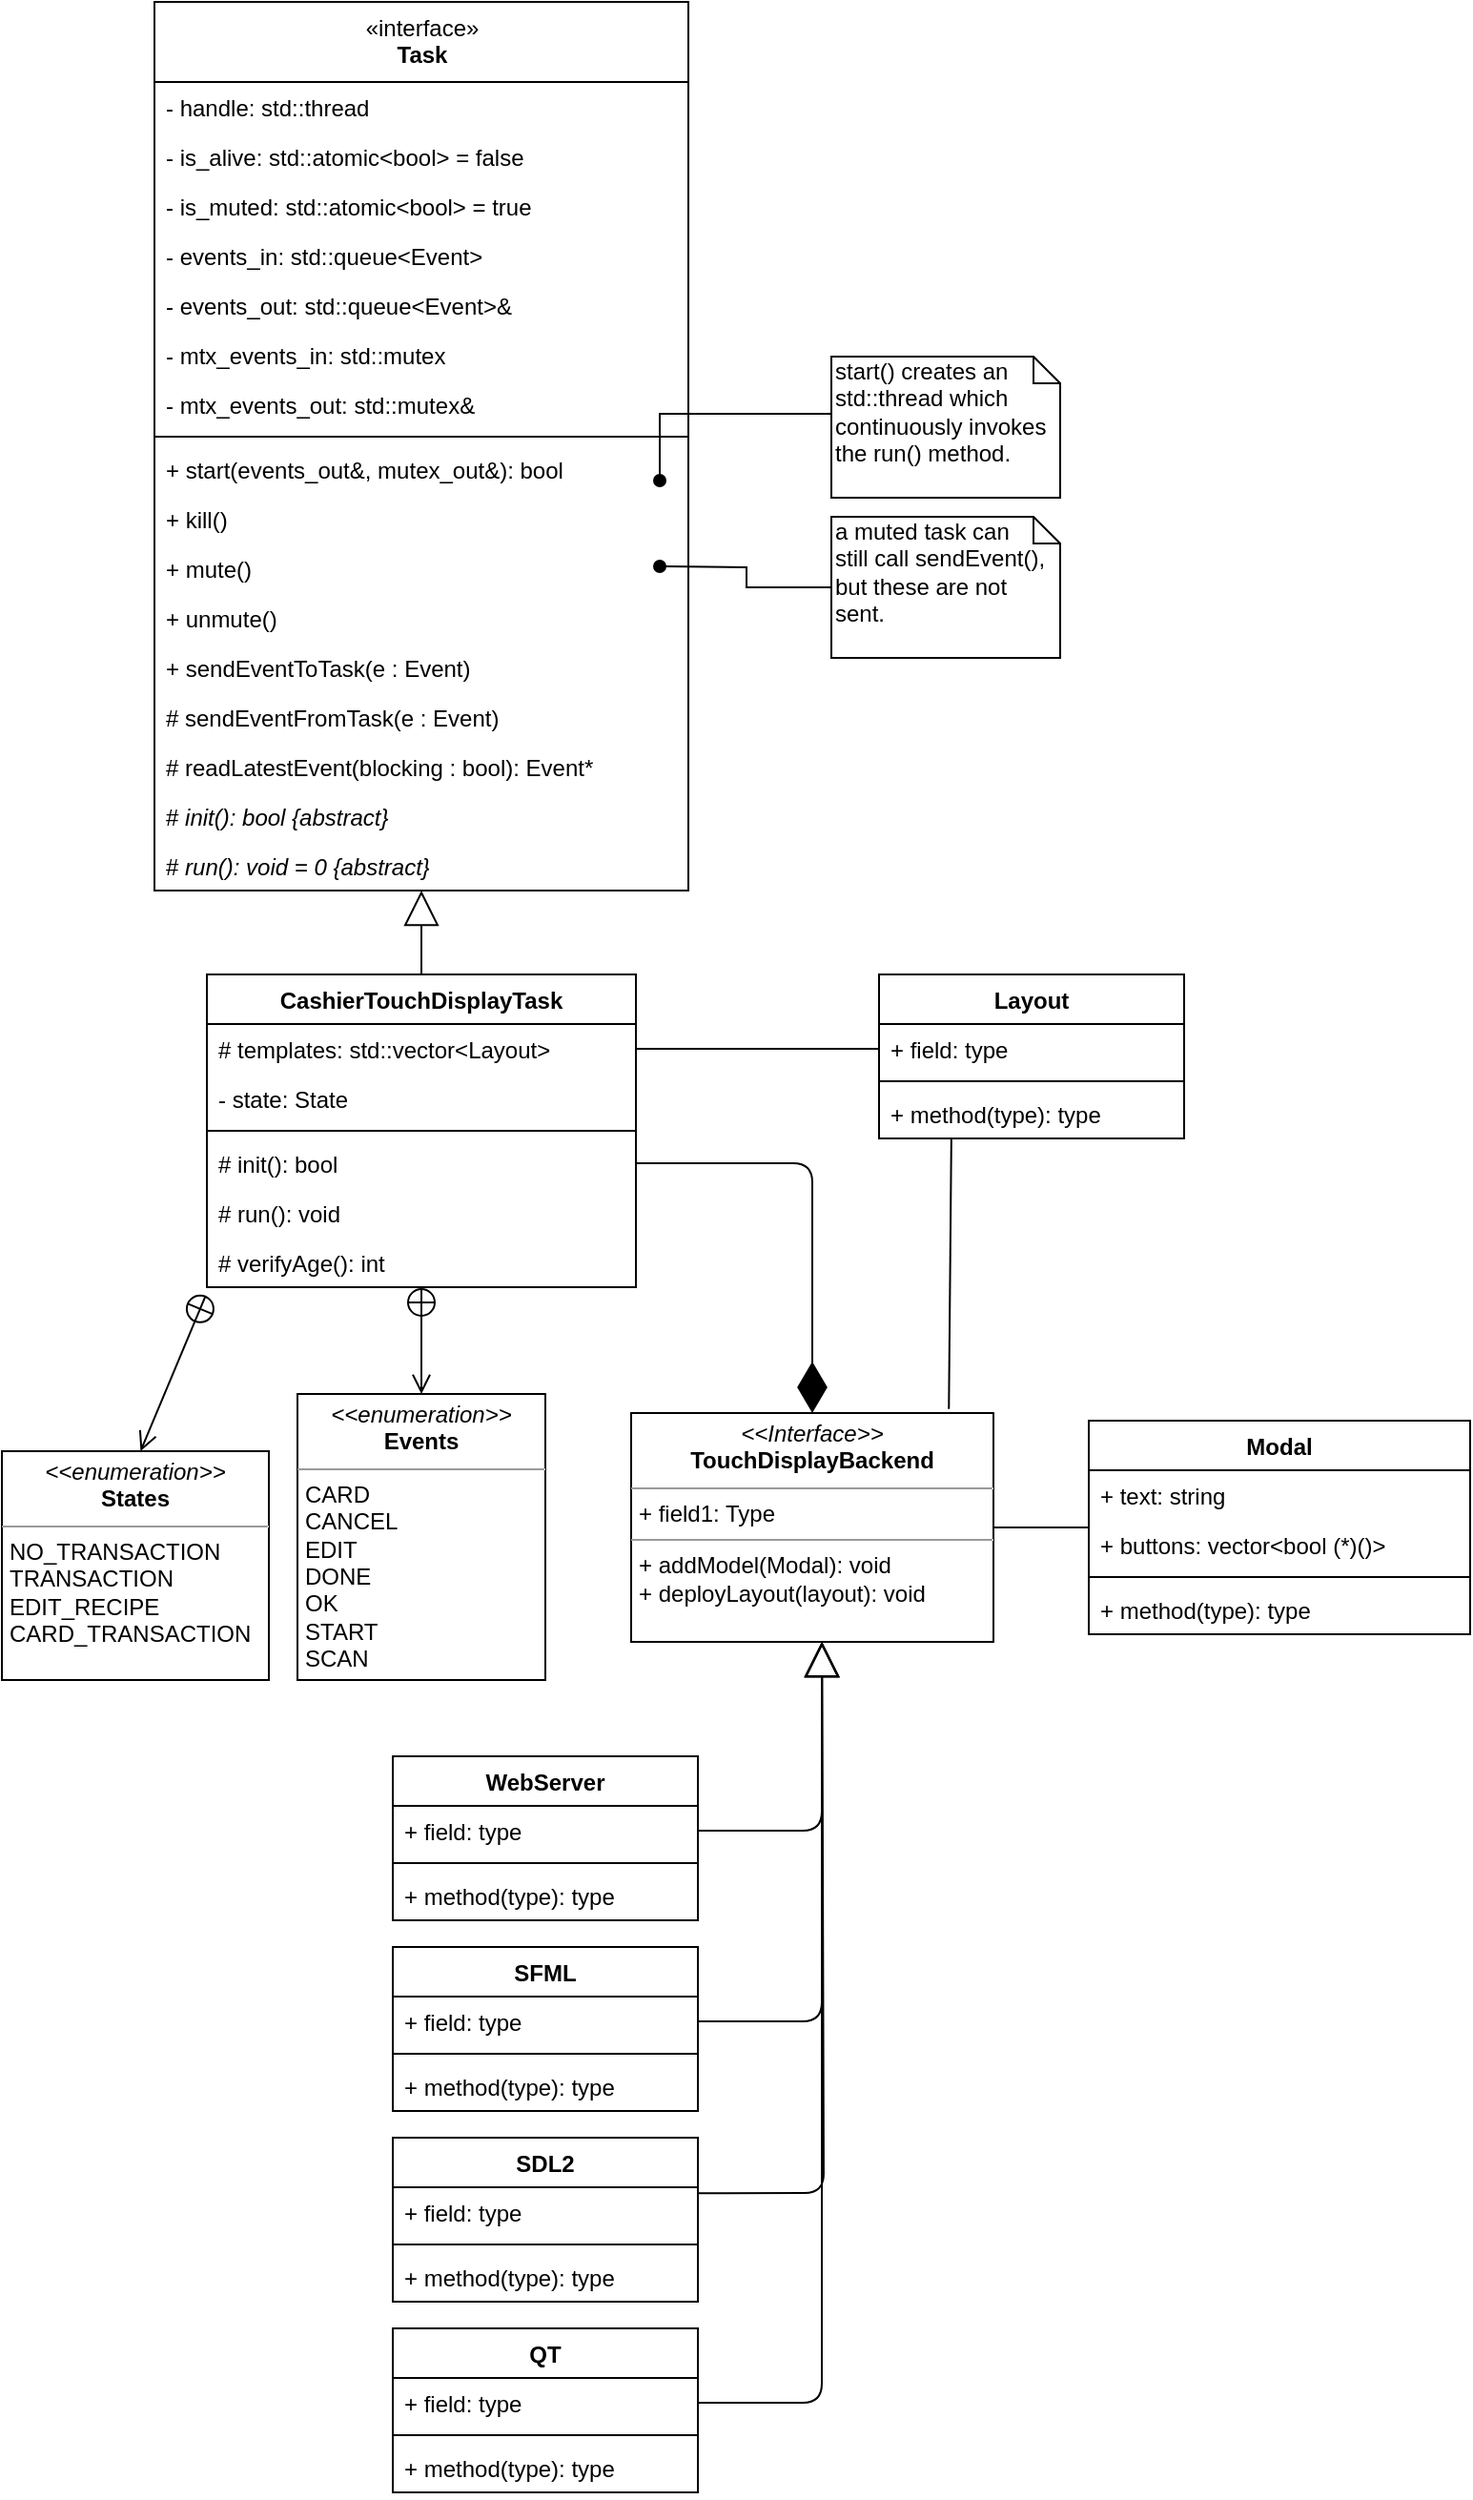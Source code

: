 <mxfile version="14.1.8" type="device" pages="4"><diagram id="EebzAopcoUJi2itTid_p" name="Page-1"><mxGraphModel dx="1670" dy="2794" grid="1" gridSize="10" guides="1" tooltips="1" connect="1" arrows="1" fold="1" page="1" pageScale="1" pageWidth="850" pageHeight="1100" math="0" shadow="0"><root><mxCell id="0"/><mxCell id="1" parent="0"/><mxCell id="Y0An3jlqysg56Uzm1vk1-41" value="" style="endArrow=block;endSize=16;endFill=0;html=1;fontStyle=1" parent="1" source="Y0An3jlqysg56Uzm1vk1-22" edge="1"><mxGeometry x="0.125" y="-50" width="160" relative="1" as="geometry"><mxPoint x="305" y="730" as="sourcePoint"/><mxPoint x="370" y="620" as="targetPoint"/><Array as="points"><mxPoint x="370" y="719"/></Array><mxPoint as="offset"/></mxGeometry></mxCell><mxCell id="Y0An3jlqysg56Uzm1vk1-67" value="" style="endArrow=block;endSize=16;endFill=0;html=1;" parent="1" source="Y0An3jlqysg56Uzm1vk1-26" edge="1"><mxGeometry x="0.125" y="-50" width="160" relative="1" as="geometry"><mxPoint x="325" y="832.77" as="sourcePoint"/><mxPoint x="370" y="620" as="targetPoint"/><Array as="points"><mxPoint x="370" y="819"/></Array><mxPoint as="offset"/></mxGeometry></mxCell><mxCell id="Y0An3jlqysg56Uzm1vk1-68" value="" style="endArrow=block;endSize=16;endFill=0;html=1;exitX=0.999;exitY=0.121;exitDx=0;exitDy=0;exitPerimeter=0;" parent="1" source="Y0An3jlqysg56Uzm1vk1-30" edge="1"><mxGeometry x="0.125" y="-50" width="160" relative="1" as="geometry"><mxPoint x="315" y="836.017" as="sourcePoint"/><mxPoint x="370.172" y="620" as="targetPoint"/><Array as="points"><mxPoint x="371" y="909"/></Array><mxPoint as="offset"/></mxGeometry></mxCell><mxCell id="Y0An3jlqysg56Uzm1vk1-69" value="" style="endArrow=block;endSize=16;endFill=0;html=1;exitX=1;exitY=0.5;exitDx=0;exitDy=0;" parent="1" source="Y0An3jlqysg56Uzm1vk1-34" edge="1"><mxGeometry x="0.125" y="-50" width="160" relative="1" as="geometry"><mxPoint x="325" y="846.017" as="sourcePoint"/><mxPoint x="370" y="620" as="targetPoint"/><Array as="points"><mxPoint x="370" y="1019"/></Array><mxPoint as="offset"/></mxGeometry></mxCell><mxCell id="Y0An3jlqysg56Uzm1vk1-75" style="edgeStyle=orthogonalEdgeStyle;rounded=0;orthogonalLoop=1;jettySize=auto;html=1;endArrow=none;endFill=0;strokeColor=#000000;" parent="1" source="Y0An3jlqysg56Uzm1vk1-70" target="C29Db5d_6eYqABQK0PCs-4" edge="1"><mxGeometry relative="1" as="geometry"><mxPoint x="420" y="520" as="targetPoint"/></mxGeometry></mxCell><mxCell id="CYlxQFdlx15NZ8SR-Znb-1" value="start() creates an std::thread which continuously invokes the run() method." style="shape=note;whiteSpace=wrap;html=1;size=14;verticalAlign=top;align=left;spacingTop=-6;" parent="1" vertex="1"><mxGeometry x="375" y="-54" width="120" height="74" as="geometry"/></mxCell><mxCell id="CYlxQFdlx15NZ8SR-Znb-20" style="edgeStyle=orthogonalEdgeStyle;rounded=0;orthogonalLoop=1;jettySize=auto;html=1;endArrow=oval;endFill=1;" parent="1" source="CYlxQFdlx15NZ8SR-Znb-1" edge="1"><mxGeometry relative="1" as="geometry"><mxPoint x="285" y="11" as="targetPoint"/><Array as="points"><mxPoint x="285" y="-24"/></Array></mxGeometry></mxCell><mxCell id="CYlxQFdlx15NZ8SR-Znb-21" value="a muted task can&lt;br&gt;still call sendEvent(),&lt;br&gt;but these are not sent." style="shape=note;whiteSpace=wrap;html=1;size=14;verticalAlign=top;align=left;spacingTop=-6;" parent="1" vertex="1"><mxGeometry x="375" y="30" width="120" height="74" as="geometry"/></mxCell><mxCell id="CYlxQFdlx15NZ8SR-Znb-22" style="edgeStyle=orthogonalEdgeStyle;rounded=0;orthogonalLoop=1;jettySize=auto;html=1;endArrow=oval;endFill=1;" parent="1" source="CYlxQFdlx15NZ8SR-Znb-21" edge="1"><mxGeometry relative="1" as="geometry"><mxPoint x="285" y="56" as="targetPoint"/></mxGeometry></mxCell><mxCell id="CYlxQFdlx15NZ8SR-Znb-25" value="" style="endArrow=block;endSize=16;endFill=0;html=1;" parent="1" source="Y0An3jlqysg56Uzm1vk1-16" target="CYlxQFdlx15NZ8SR-Znb-19" edge="1"><mxGeometry width="160" relative="1" as="geometry"><mxPoint x="200" y="60" as="sourcePoint"/><mxPoint x="360" y="60" as="targetPoint"/></mxGeometry></mxCell><mxCell id="C29Db5d_6eYqABQK0PCs-2" value="&lt;p style=&quot;margin: 0px ; margin-top: 4px ; text-align: center&quot;&gt;&lt;i&gt;&amp;lt;&amp;lt;enumeration&amp;gt;&amp;gt;&lt;/i&gt;&lt;br&gt;&lt;b&gt;Events&lt;/b&gt;&lt;/p&gt;&lt;hr size=&quot;1&quot;&gt;&lt;p style=&quot;margin: 0px ; margin-left: 4px&quot;&gt;&lt;span&gt;CARD&lt;/span&gt;&lt;/p&gt;&lt;p style=&quot;margin: 0px ; margin-left: 4px&quot;&gt;&lt;span&gt;CANCEL&lt;/span&gt;&lt;br&gt;&lt;/p&gt;&lt;p style=&quot;margin: 0px ; margin-left: 4px&quot;&gt;EDIT&lt;/p&gt;&lt;p style=&quot;margin: 0px ; margin-left: 4px&quot;&gt;DONE&lt;/p&gt;&lt;p style=&quot;margin: 0px ; margin-left: 4px&quot;&gt;OK&lt;br&gt;START&lt;/p&gt;&lt;p style=&quot;margin: 0px ; margin-left: 4px&quot;&gt;SCAN&lt;/p&gt;&lt;p style=&quot;margin: 0px ; margin-left: 4px&quot;&gt;&lt;br&gt;&lt;/p&gt;" style="verticalAlign=top;align=left;overflow=fill;fontSize=12;fontFamily=Helvetica;html=1;" parent="1" vertex="1"><mxGeometry x="95" y="490" width="130" height="150" as="geometry"/></mxCell><mxCell id="C29Db5d_6eYqABQK0PCs-4" value="&lt;p style=&quot;margin: 0px ; margin-top: 4px ; text-align: center&quot;&gt;&lt;i&gt;&amp;lt;&amp;lt;Interface&amp;gt;&amp;gt;&lt;/i&gt;&lt;br&gt;&lt;span style=&quot;font-weight: 700&quot;&gt;TouchDisplayBackend&lt;/span&gt;&lt;br&gt;&lt;/p&gt;&lt;hr size=&quot;1&quot;&gt;&lt;p style=&quot;margin: 0px ; margin-left: 4px&quot;&gt;+ field1: Type&lt;br&gt;&lt;/p&gt;&lt;hr size=&quot;1&quot;&gt;&lt;p style=&quot;margin: 0px ; margin-left: 4px&quot;&gt;+ addModel(Modal): void&lt;br&gt;+ deployLayout(layout): void&lt;br&gt;&lt;/p&gt;" style="verticalAlign=top;align=left;overflow=fill;fontSize=12;fontFamily=Helvetica;html=1;" parent="1" vertex="1"><mxGeometry x="270" y="500" width="190" height="120" as="geometry"/></mxCell><mxCell id="Y0An3jlqysg56Uzm1vk1-21" value="WebServer" style="swimlane;fontStyle=1;align=center;verticalAlign=top;childLayout=stackLayout;horizontal=1;startSize=26;horizontalStack=0;resizeParent=1;resizeParentMax=0;resizeLast=0;collapsible=1;marginBottom=0;strokeColor=#000000;" parent="1" vertex="1"><mxGeometry x="145" y="680" width="160" height="86" as="geometry"/></mxCell><mxCell id="Y0An3jlqysg56Uzm1vk1-22" value="+ field: type" style="text;strokeColor=none;fillColor=none;align=left;verticalAlign=top;spacingLeft=4;spacingRight=4;overflow=hidden;rotatable=0;points=[[0,0.5],[1,0.5]];portConstraint=eastwest;" parent="Y0An3jlqysg56Uzm1vk1-21" vertex="1"><mxGeometry y="26" width="160" height="26" as="geometry"/></mxCell><mxCell id="Y0An3jlqysg56Uzm1vk1-23" value="" style="line;strokeWidth=1;fillColor=none;align=left;verticalAlign=middle;spacingTop=-1;spacingLeft=3;spacingRight=3;rotatable=0;labelPosition=right;points=[];portConstraint=eastwest;" parent="Y0An3jlqysg56Uzm1vk1-21" vertex="1"><mxGeometry y="52" width="160" height="8" as="geometry"/></mxCell><mxCell id="Y0An3jlqysg56Uzm1vk1-24" value="+ method(type): type" style="text;strokeColor=none;fillColor=none;align=left;verticalAlign=top;spacingLeft=4;spacingRight=4;overflow=hidden;rotatable=0;points=[[0,0.5],[1,0.5]];portConstraint=eastwest;" parent="Y0An3jlqysg56Uzm1vk1-21" vertex="1"><mxGeometry y="60" width="160" height="26" as="geometry"/></mxCell><mxCell id="Y0An3jlqysg56Uzm1vk1-25" value="SFML" style="swimlane;fontStyle=1;align=center;verticalAlign=top;childLayout=stackLayout;horizontal=1;startSize=26;horizontalStack=0;resizeParent=1;resizeParentMax=0;resizeLast=0;collapsible=1;marginBottom=0;strokeColor=#000000;" parent="1" vertex="1"><mxGeometry x="145" y="780" width="160" height="86" as="geometry"/></mxCell><mxCell id="Y0An3jlqysg56Uzm1vk1-26" value="+ field: type" style="text;strokeColor=none;fillColor=none;align=left;verticalAlign=top;spacingLeft=4;spacingRight=4;overflow=hidden;rotatable=0;points=[[0,0.5],[1,0.5]];portConstraint=eastwest;" parent="Y0An3jlqysg56Uzm1vk1-25" vertex="1"><mxGeometry y="26" width="160" height="26" as="geometry"/></mxCell><mxCell id="Y0An3jlqysg56Uzm1vk1-27" value="" style="line;strokeWidth=1;fillColor=none;align=left;verticalAlign=middle;spacingTop=-1;spacingLeft=3;spacingRight=3;rotatable=0;labelPosition=right;points=[];portConstraint=eastwest;" parent="Y0An3jlqysg56Uzm1vk1-25" vertex="1"><mxGeometry y="52" width="160" height="8" as="geometry"/></mxCell><mxCell id="Y0An3jlqysg56Uzm1vk1-28" value="+ method(type): type" style="text;strokeColor=none;fillColor=none;align=left;verticalAlign=top;spacingLeft=4;spacingRight=4;overflow=hidden;rotatable=0;points=[[0,0.5],[1,0.5]];portConstraint=eastwest;" parent="Y0An3jlqysg56Uzm1vk1-25" vertex="1"><mxGeometry y="60" width="160" height="26" as="geometry"/></mxCell><mxCell id="Y0An3jlqysg56Uzm1vk1-29" value="SDL2" style="swimlane;fontStyle=1;align=center;verticalAlign=top;childLayout=stackLayout;horizontal=1;startSize=26;horizontalStack=0;resizeParent=1;resizeParentMax=0;resizeLast=0;collapsible=1;marginBottom=0;strokeColor=#000000;" parent="1" vertex="1"><mxGeometry x="145" y="880" width="160" height="86" as="geometry"/></mxCell><mxCell id="Y0An3jlqysg56Uzm1vk1-30" value="+ field: type" style="text;strokeColor=none;fillColor=none;align=left;verticalAlign=top;spacingLeft=4;spacingRight=4;overflow=hidden;rotatable=0;points=[[0,0.5],[1,0.5]];portConstraint=eastwest;" parent="Y0An3jlqysg56Uzm1vk1-29" vertex="1"><mxGeometry y="26" width="160" height="26" as="geometry"/></mxCell><mxCell id="Y0An3jlqysg56Uzm1vk1-31" value="" style="line;strokeWidth=1;fillColor=none;align=left;verticalAlign=middle;spacingTop=-1;spacingLeft=3;spacingRight=3;rotatable=0;labelPosition=right;points=[];portConstraint=eastwest;" parent="Y0An3jlqysg56Uzm1vk1-29" vertex="1"><mxGeometry y="52" width="160" height="8" as="geometry"/></mxCell><mxCell id="Y0An3jlqysg56Uzm1vk1-32" value="+ method(type): type" style="text;strokeColor=none;fillColor=none;align=left;verticalAlign=top;spacingLeft=4;spacingRight=4;overflow=hidden;rotatable=0;points=[[0,0.5],[1,0.5]];portConstraint=eastwest;" parent="Y0An3jlqysg56Uzm1vk1-29" vertex="1"><mxGeometry y="60" width="160" height="26" as="geometry"/></mxCell><mxCell id="Y0An3jlqysg56Uzm1vk1-33" value="QT" style="swimlane;fontStyle=1;align=center;verticalAlign=top;childLayout=stackLayout;horizontal=1;startSize=26;horizontalStack=0;resizeParent=1;resizeParentMax=0;resizeLast=0;collapsible=1;marginBottom=0;strokeColor=#000000;" parent="1" vertex="1"><mxGeometry x="145" y="980" width="160" height="86" as="geometry"/></mxCell><mxCell id="Y0An3jlqysg56Uzm1vk1-34" value="+ field: type" style="text;strokeColor=none;fillColor=none;align=left;verticalAlign=top;spacingLeft=4;spacingRight=4;overflow=hidden;rotatable=0;points=[[0,0.5],[1,0.5]];portConstraint=eastwest;" parent="Y0An3jlqysg56Uzm1vk1-33" vertex="1"><mxGeometry y="26" width="160" height="26" as="geometry"/></mxCell><mxCell id="Y0An3jlqysg56Uzm1vk1-35" value="" style="line;strokeWidth=1;fillColor=none;align=left;verticalAlign=middle;spacingTop=-1;spacingLeft=3;spacingRight=3;rotatable=0;labelPosition=right;points=[];portConstraint=eastwest;" parent="Y0An3jlqysg56Uzm1vk1-33" vertex="1"><mxGeometry y="52" width="160" height="8" as="geometry"/></mxCell><mxCell id="Y0An3jlqysg56Uzm1vk1-36" value="+ method(type): type" style="text;strokeColor=none;fillColor=none;align=left;verticalAlign=top;spacingLeft=4;spacingRight=4;overflow=hidden;rotatable=0;points=[[0,0.5],[1,0.5]];portConstraint=eastwest;" parent="Y0An3jlqysg56Uzm1vk1-33" vertex="1"><mxGeometry y="60" width="160" height="26" as="geometry"/></mxCell><object label="&lt;span style=&quot;font-weight: normal&quot;&gt;«interface»&lt;br&gt;&lt;/span&gt;Task" Reference="https://stackoverflow.com/a/40255633" id="CYlxQFdlx15NZ8SR-Znb-2"><mxCell style="swimlane;fontStyle=1;align=center;verticalAlign=top;childLayout=stackLayout;horizontal=1;startSize=42;horizontalStack=0;resizeParent=1;resizeParentMax=0;resizeLast=0;collapsible=1;marginBottom=0;html=1;" parent="1" vertex="1"><mxGeometry x="20" y="-240" width="280" height="466" as="geometry"><mxRectangle x="80" y="80" width="90" height="42" as="alternateBounds"/></mxGeometry></mxCell></object><mxCell id="CYlxQFdlx15NZ8SR-Znb-3" value="- handle: std::thread" style="text;strokeColor=none;fillColor=none;align=left;verticalAlign=top;spacingLeft=4;spacingRight=4;overflow=hidden;rotatable=0;points=[[0,0.5],[1,0.5]];portConstraint=eastwest;" parent="CYlxQFdlx15NZ8SR-Znb-2" vertex="1"><mxGeometry y="42" width="280" height="26" as="geometry"/></mxCell><mxCell id="CYlxQFdlx15NZ8SR-Znb-4" value="- is_alive: std::atomic&lt;bool&gt; = false" style="text;strokeColor=none;fillColor=none;align=left;verticalAlign=top;spacingLeft=4;spacingRight=4;overflow=hidden;rotatable=0;points=[[0,0.5],[1,0.5]];portConstraint=eastwest;" parent="CYlxQFdlx15NZ8SR-Znb-2" vertex="1"><mxGeometry y="68" width="280" height="26" as="geometry"/></mxCell><mxCell id="CYlxQFdlx15NZ8SR-Znb-5" value="- is_muted: std::atomic&lt;bool&gt; = true" style="text;strokeColor=none;fillColor=none;align=left;verticalAlign=top;spacingLeft=4;spacingRight=4;overflow=hidden;rotatable=0;points=[[0,0.5],[1,0.5]];portConstraint=eastwest;" parent="CYlxQFdlx15NZ8SR-Znb-2" vertex="1"><mxGeometry y="94" width="280" height="26" as="geometry"/></mxCell><mxCell id="CYlxQFdlx15NZ8SR-Znb-6" value="- events_in: std::queue&lt;Event&gt;" style="text;strokeColor=none;fillColor=none;align=left;verticalAlign=top;spacingLeft=4;spacingRight=4;overflow=hidden;rotatable=0;points=[[0,0.5],[1,0.5]];portConstraint=eastwest;" parent="CYlxQFdlx15NZ8SR-Znb-2" vertex="1"><mxGeometry y="120" width="280" height="26" as="geometry"/></mxCell><mxCell id="CYlxQFdlx15NZ8SR-Znb-7" value="- events_out: std::queue&lt;Event&gt;&amp;" style="text;strokeColor=none;fillColor=none;align=left;verticalAlign=top;spacingLeft=4;spacingRight=4;overflow=hidden;rotatable=0;points=[[0,0.5],[1,0.5]];portConstraint=eastwest;" parent="CYlxQFdlx15NZ8SR-Znb-2" vertex="1"><mxGeometry y="146" width="280" height="26" as="geometry"/></mxCell><mxCell id="CYlxQFdlx15NZ8SR-Znb-8" value="- mtx_events_in: std::mutex" style="text;strokeColor=none;fillColor=none;align=left;verticalAlign=top;spacingLeft=4;spacingRight=4;overflow=hidden;rotatable=0;points=[[0,0.5],[1,0.5]];portConstraint=eastwest;" parent="CYlxQFdlx15NZ8SR-Znb-2" vertex="1"><mxGeometry y="172" width="280" height="26" as="geometry"/></mxCell><mxCell id="CYlxQFdlx15NZ8SR-Znb-9" value="- mtx_events_out: std::mutex&amp;" style="text;strokeColor=none;fillColor=none;align=left;verticalAlign=top;spacingLeft=4;spacingRight=4;overflow=hidden;rotatable=0;points=[[0,0.5],[1,0.5]];portConstraint=eastwest;" parent="CYlxQFdlx15NZ8SR-Znb-2" vertex="1"><mxGeometry y="198" width="280" height="26" as="geometry"/></mxCell><mxCell id="CYlxQFdlx15NZ8SR-Znb-10" value="" style="line;strokeWidth=1;fillColor=none;align=left;verticalAlign=middle;spacingTop=-1;spacingLeft=3;spacingRight=3;rotatable=0;labelPosition=right;points=[];portConstraint=eastwest;" parent="CYlxQFdlx15NZ8SR-Znb-2" vertex="1"><mxGeometry y="224" width="280" height="8" as="geometry"/></mxCell><mxCell id="CYlxQFdlx15NZ8SR-Znb-11" value="+ start(events_out&amp;, mutex_out&amp;): bool" style="text;strokeColor=none;fillColor=none;align=left;verticalAlign=top;spacingLeft=4;spacingRight=4;overflow=hidden;rotatable=0;points=[[0,0.5],[1,0.5]];portConstraint=eastwest;" parent="CYlxQFdlx15NZ8SR-Znb-2" vertex="1"><mxGeometry y="232" width="280" height="26" as="geometry"/></mxCell><mxCell id="CYlxQFdlx15NZ8SR-Znb-12" value="+ kill()" style="text;strokeColor=none;fillColor=none;align=left;verticalAlign=top;spacingLeft=4;spacingRight=4;overflow=hidden;rotatable=0;points=[[0,0.5],[1,0.5]];portConstraint=eastwest;" parent="CYlxQFdlx15NZ8SR-Znb-2" vertex="1"><mxGeometry y="258" width="280" height="26" as="geometry"/></mxCell><mxCell id="CYlxQFdlx15NZ8SR-Znb-13" value="+ mute()" style="text;strokeColor=none;fillColor=none;align=left;verticalAlign=top;spacingLeft=4;spacingRight=4;overflow=hidden;rotatable=0;points=[[0,0.5],[1,0.5]];portConstraint=eastwest;" parent="CYlxQFdlx15NZ8SR-Znb-2" vertex="1"><mxGeometry y="284" width="280" height="26" as="geometry"/></mxCell><mxCell id="CYlxQFdlx15NZ8SR-Znb-14" value="+ unmute()" style="text;strokeColor=none;fillColor=none;align=left;verticalAlign=top;spacingLeft=4;spacingRight=4;overflow=hidden;rotatable=0;points=[[0,0.5],[1,0.5]];portConstraint=eastwest;" parent="CYlxQFdlx15NZ8SR-Znb-2" vertex="1"><mxGeometry y="310" width="280" height="26" as="geometry"/></mxCell><mxCell id="CYlxQFdlx15NZ8SR-Znb-15" value="+ sendEventToTask(e : Event)" style="text;strokeColor=none;fillColor=none;align=left;verticalAlign=top;spacingLeft=4;spacingRight=4;overflow=hidden;rotatable=0;points=[[0,0.5],[1,0.5]];portConstraint=eastwest;" parent="CYlxQFdlx15NZ8SR-Znb-2" vertex="1"><mxGeometry y="336" width="280" height="26" as="geometry"/></mxCell><mxCell id="CYlxQFdlx15NZ8SR-Znb-16" value="# sendEventFromTask(e : Event)" style="text;strokeColor=none;fillColor=none;align=left;verticalAlign=top;spacingLeft=4;spacingRight=4;overflow=hidden;rotatable=0;points=[[0,0.5],[1,0.5]];portConstraint=eastwest;" parent="CYlxQFdlx15NZ8SR-Znb-2" vertex="1"><mxGeometry y="362" width="280" height="26" as="geometry"/></mxCell><mxCell id="CYlxQFdlx15NZ8SR-Znb-17" value="# readLatestEvent(blocking : bool): Event*" style="text;strokeColor=none;fillColor=none;align=left;verticalAlign=top;spacingLeft=4;spacingRight=4;overflow=hidden;rotatable=0;points=[[0,0.5],[1,0.5]];portConstraint=eastwest;" parent="CYlxQFdlx15NZ8SR-Znb-2" vertex="1"><mxGeometry y="388" width="280" height="26" as="geometry"/></mxCell><mxCell id="CYlxQFdlx15NZ8SR-Znb-18" value="&lt;span style=&quot;font-style: normal&quot;&gt;#&lt;/span&gt; init(): bool {abstract}" style="text;strokeColor=none;fillColor=none;align=left;verticalAlign=top;spacingLeft=4;spacingRight=4;overflow=hidden;rotatable=0;points=[[0,0.5],[1,0.5]];portConstraint=eastwest;fontStyle=2;html=1;" parent="CYlxQFdlx15NZ8SR-Znb-2" vertex="1"><mxGeometry y="414" width="280" height="26" as="geometry"/></mxCell><mxCell id="CYlxQFdlx15NZ8SR-Znb-19" value="&lt;span style=&quot;font-style: normal&quot;&gt;#&lt;/span&gt; run(): void = 0 {abstract}" style="text;strokeColor=none;fillColor=none;align=left;verticalAlign=top;spacingLeft=4;spacingRight=4;overflow=hidden;rotatable=0;points=[[0,0.5],[1,0.5]];portConstraint=eastwest;fontStyle=2;html=1;" parent="CYlxQFdlx15NZ8SR-Znb-2" vertex="1"><mxGeometry y="440" width="280" height="26" as="geometry"/></mxCell><mxCell id="Y0An3jlqysg56Uzm1vk1-70" value="Modal" style="swimlane;fontStyle=1;align=center;verticalAlign=top;childLayout=stackLayout;horizontal=1;startSize=26;horizontalStack=0;resizeParent=1;resizeParentMax=0;resizeLast=0;collapsible=1;marginBottom=0;strokeColor=#000000;" parent="1" vertex="1"><mxGeometry x="510" y="504" width="200" height="112" as="geometry"/></mxCell><mxCell id="Y0An3jlqysg56Uzm1vk1-71" value="+ text: string" style="text;strokeColor=none;fillColor=none;align=left;verticalAlign=top;spacingLeft=4;spacingRight=4;overflow=hidden;rotatable=0;points=[[0,0.5],[1,0.5]];portConstraint=eastwest;" parent="Y0An3jlqysg56Uzm1vk1-70" vertex="1"><mxGeometry y="26" width="200" height="26" as="geometry"/></mxCell><mxCell id="Y0An3jlqysg56Uzm1vk1-74" value="+ buttons: vector&lt;bool (*)()&gt;" style="text;strokeColor=none;fillColor=none;align=left;verticalAlign=top;spacingLeft=4;spacingRight=4;overflow=hidden;rotatable=0;points=[[0,0.5],[1,0.5]];portConstraint=eastwest;" parent="Y0An3jlqysg56Uzm1vk1-70" vertex="1"><mxGeometry y="52" width="200" height="26" as="geometry"/></mxCell><mxCell id="Y0An3jlqysg56Uzm1vk1-72" value="" style="line;strokeWidth=1;fillColor=none;align=left;verticalAlign=middle;spacingTop=-1;spacingLeft=3;spacingRight=3;rotatable=0;labelPosition=right;points=[];portConstraint=eastwest;" parent="Y0An3jlqysg56Uzm1vk1-70" vertex="1"><mxGeometry y="78" width="200" height="8" as="geometry"/></mxCell><mxCell id="Y0An3jlqysg56Uzm1vk1-73" value="+ method(type): type" style="text;strokeColor=none;fillColor=none;align=left;verticalAlign=top;spacingLeft=4;spacingRight=4;overflow=hidden;rotatable=0;points=[[0,0.5],[1,0.5]];portConstraint=eastwest;" parent="Y0An3jlqysg56Uzm1vk1-70" vertex="1"><mxGeometry y="86" width="200" height="26" as="geometry"/></mxCell><mxCell id="Y0An3jlqysg56Uzm1vk1-16" value="CashierTouchDisplayTask" style="swimlane;fontStyle=1;align=center;verticalAlign=top;childLayout=stackLayout;horizontal=1;startSize=26;horizontalStack=0;resizeParent=1;resizeParentMax=0;resizeLast=0;collapsible=1;marginBottom=0;strokeColor=#000000;" parent="1" vertex="1"><mxGeometry x="47.5" y="270" width="225" height="164" as="geometry"/></mxCell><mxCell id="MlYIVtfRMITNdNM9kv18-18" value="# templates: std::vector&lt;Layout&gt;" style="text;strokeColor=none;fillColor=none;align=left;verticalAlign=top;spacingLeft=4;spacingRight=4;overflow=hidden;rotatable=0;points=[[0,0.5],[1,0.5]];portConstraint=eastwest;" parent="Y0An3jlqysg56Uzm1vk1-16" vertex="1"><mxGeometry y="26" width="225" height="26" as="geometry"/></mxCell><mxCell id="hhL9viFhsFDMhiR8mv2Q-1" value="- state: State" style="text;strokeColor=none;fillColor=none;align=left;verticalAlign=top;spacingLeft=4;spacingRight=4;overflow=hidden;rotatable=0;points=[[0,0.5],[1,0.5]];portConstraint=eastwest;" parent="Y0An3jlqysg56Uzm1vk1-16" vertex="1"><mxGeometry y="52" width="225" height="26" as="geometry"/></mxCell><mxCell id="Y0An3jlqysg56Uzm1vk1-18" value="" style="line;strokeWidth=1;fillColor=none;align=left;verticalAlign=middle;spacingTop=-1;spacingLeft=3;spacingRight=3;rotatable=0;labelPosition=right;points=[];portConstraint=eastwest;" parent="Y0An3jlqysg56Uzm1vk1-16" vertex="1"><mxGeometry y="78" width="225" height="8" as="geometry"/></mxCell><mxCell id="CkNV2akYP7_vbVVAUDlD-15" value="# init(): bool" style="text;strokeColor=none;fillColor=none;align=left;verticalAlign=top;spacingLeft=4;spacingRight=4;overflow=hidden;rotatable=0;points=[[0,0.5],[1,0.5]];portConstraint=eastwest;" parent="Y0An3jlqysg56Uzm1vk1-16" vertex="1"><mxGeometry y="86" width="225" height="26" as="geometry"/></mxCell><mxCell id="CYlxQFdlx15NZ8SR-Znb-24" value="# run(): void" style="text;strokeColor=none;fillColor=none;align=left;verticalAlign=top;spacingLeft=4;spacingRight=4;overflow=hidden;rotatable=0;points=[[0,0.5],[1,0.5]];portConstraint=eastwest;" parent="Y0An3jlqysg56Uzm1vk1-16" vertex="1"><mxGeometry y="112" width="225" height="26" as="geometry"/></mxCell><mxCell id="GY-iozwBU5dyuk-r1cvN-3" value="# verifyAge(): int" style="text;strokeColor=none;fillColor=none;align=left;verticalAlign=top;spacingLeft=4;spacingRight=4;overflow=hidden;rotatable=0;points=[[0,0.5],[1,0.5]];portConstraint=eastwest;" parent="Y0An3jlqysg56Uzm1vk1-16" vertex="1"><mxGeometry y="138" width="225" height="26" as="geometry"/></mxCell><mxCell id="fv33kQRQ6FD_VZjs1Bxy-2" value="" style="endArrow=diamondThin;endFill=1;endSize=24;html=1;exitX=1;exitY=0.5;exitDx=0;exitDy=0;" parent="1" source="CkNV2akYP7_vbVVAUDlD-15" target="C29Db5d_6eYqABQK0PCs-4" edge="1"><mxGeometry width="160" relative="1" as="geometry"><mxPoint x="310" y="338.8" as="sourcePoint"/><mxPoint x="470" y="338.8" as="targetPoint"/><Array as="points"><mxPoint x="365" y="369"/></Array></mxGeometry></mxCell><mxCell id="fv33kQRQ6FD_VZjs1Bxy-3" value="" style="endArrow=open;startArrow=circlePlus;endFill=0;startFill=0;endSize=8;html=1;" parent="1" source="GY-iozwBU5dyuk-r1cvN-3" target="C29Db5d_6eYqABQK0PCs-2" edge="1"><mxGeometry width="160" relative="1" as="geometry"><mxPoint x="200" y="430" as="sourcePoint"/><mxPoint x="360" y="430" as="targetPoint"/></mxGeometry></mxCell><mxCell id="fv33kQRQ6FD_VZjs1Bxy-8" value="" style="endArrow=none;html=1;exitX=1;exitY=0.5;exitDx=0;exitDy=0;entryX=0;entryY=0.5;entryDx=0;entryDy=0;" parent="1" source="MlYIVtfRMITNdNM9kv18-18" target="fv33kQRQ6FD_VZjs1Bxy-5" edge="1"><mxGeometry width="50" height="50" relative="1" as="geometry"><mxPoint x="300" y="310" as="sourcePoint"/><mxPoint x="350" y="260" as="targetPoint"/></mxGeometry></mxCell><mxCell id="fv33kQRQ6FD_VZjs1Bxy-4" value="Layout" style="swimlane;fontStyle=1;align=center;verticalAlign=top;childLayout=stackLayout;horizontal=1;startSize=26;horizontalStack=0;resizeParent=1;resizeParentMax=0;resizeLast=0;collapsible=1;marginBottom=0;" parent="1" vertex="1"><mxGeometry x="400" y="270" width="160" height="86" as="geometry"/></mxCell><mxCell id="fv33kQRQ6FD_VZjs1Bxy-5" value="+ field: type" style="text;strokeColor=none;fillColor=none;align=left;verticalAlign=top;spacingLeft=4;spacingRight=4;overflow=hidden;rotatable=0;points=[[0,0.5],[1,0.5]];portConstraint=eastwest;" parent="fv33kQRQ6FD_VZjs1Bxy-4" vertex="1"><mxGeometry y="26" width="160" height="26" as="geometry"/></mxCell><mxCell id="fv33kQRQ6FD_VZjs1Bxy-6" value="" style="line;strokeWidth=1;fillColor=none;align=left;verticalAlign=middle;spacingTop=-1;spacingLeft=3;spacingRight=3;rotatable=0;labelPosition=right;points=[];portConstraint=eastwest;" parent="fv33kQRQ6FD_VZjs1Bxy-4" vertex="1"><mxGeometry y="52" width="160" height="8" as="geometry"/></mxCell><mxCell id="fv33kQRQ6FD_VZjs1Bxy-7" value="+ method(type): type" style="text;strokeColor=none;fillColor=none;align=left;verticalAlign=top;spacingLeft=4;spacingRight=4;overflow=hidden;rotatable=0;points=[[0,0.5],[1,0.5]];portConstraint=eastwest;" parent="fv33kQRQ6FD_VZjs1Bxy-4" vertex="1"><mxGeometry y="60" width="160" height="26" as="geometry"/></mxCell><mxCell id="fv33kQRQ6FD_VZjs1Bxy-10" value="" style="endArrow=none;html=1;exitX=0.877;exitY=-0.018;exitDx=0;exitDy=0;exitPerimeter=0;entryX=0.237;entryY=1.016;entryDx=0;entryDy=0;entryPerimeter=0;" parent="1" source="C29Db5d_6eYqABQK0PCs-4" target="fv33kQRQ6FD_VZjs1Bxy-7" edge="1"><mxGeometry width="50" height="50" relative="1" as="geometry"><mxPoint x="490" y="420" as="sourcePoint"/><mxPoint x="540" y="370" as="targetPoint"/></mxGeometry></mxCell><mxCell id="hhL9viFhsFDMhiR8mv2Q-2" value="&lt;p style=&quot;margin: 0px ; margin-top: 4px ; text-align: center&quot;&gt;&lt;i&gt;&amp;lt;&amp;lt;enumeration&amp;gt;&amp;gt;&lt;/i&gt;&lt;br&gt;&lt;b&gt;States&lt;/b&gt;&lt;/p&gt;&lt;hr size=&quot;1&quot;&gt;&lt;p style=&quot;margin: 0px ; margin-left: 4px&quot;&gt;&lt;span&gt;NO_TRANSACTION&lt;/span&gt;&lt;/p&gt;&lt;p style=&quot;margin: 0px ; margin-left: 4px&quot;&gt;&lt;span&gt;TRANSACTION&lt;/span&gt;&lt;br&gt;&lt;/p&gt;&lt;p style=&quot;margin: 0px ; margin-left: 4px&quot;&gt;EDIT_RECIPE&lt;/p&gt;&lt;p style=&quot;margin: 0px ; margin-left: 4px&quot;&gt;CARD_TRANSACTION&lt;/p&gt;" style="verticalAlign=top;align=left;overflow=fill;fontSize=12;fontFamily=Helvetica;html=1;" parent="1" vertex="1"><mxGeometry x="-60" y="520" width="140" height="120" as="geometry"/></mxCell><mxCell id="hhL9viFhsFDMhiR8mv2Q-3" value="" style="endArrow=open;startArrow=circlePlus;endFill=0;startFill=0;endSize=8;html=1;exitX=-0.002;exitY=1.154;exitDx=0;exitDy=0;exitPerimeter=0;" parent="1" source="GY-iozwBU5dyuk-r1cvN-3" edge="1"><mxGeometry width="160" relative="1" as="geometry"><mxPoint x="9.999" y="434" as="sourcePoint"/><mxPoint x="12.703" y="520" as="targetPoint"/></mxGeometry></mxCell></root></mxGraphModel></diagram><diagram id="gbKVSEeW-3Ngssbjs58p" name="Page-2"><mxGraphModel dx="580" dy="1694" grid="1" gridSize="10" guides="1" tooltips="1" connect="1" arrows="1" fold="1" page="1" pageScale="1" pageWidth="850" pageHeight="1100" math="0" shadow="0"><root><mxCell id="OQAF_sWHcUIulQBUorFQ-0"/><mxCell id="OQAF_sWHcUIulQBUorFQ-1" parent="OQAF_sWHcUIulQBUorFQ-0"/><mxCell id="OQAF_sWHcUIulQBUorFQ-4" value="" style="shape=ellipse;html=1;fillColor=#000000;fontSize=18;fontColor=#ffffff;" parent="OQAF_sWHcUIulQBUorFQ-1" vertex="1"><mxGeometry x="230" y="120" width="40" height="40" as="geometry"/></mxCell><mxCell id="OQAF_sWHcUIulQBUorFQ-5" value="Transaction" style="shape=rect;rounded=1;html=1;whiteSpace=wrap;align=center;" parent="OQAF_sWHcUIulQBUorFQ-1" vertex="1"><mxGeometry x="220" y="310" width="100" height="40" as="geometry"/></mxCell><mxCell id="pyAT5E7AkSMeDT1aLc_i-0" value="card/start credit card transaction" style="edgeStyle=none;html=1;endArrow=open;endSize=12;strokeWidth=3;verticalAlign=bottom;exitX=1;exitY=0.25;exitDx=0;exitDy=0;entryX=0;entryY=0.5;entryDx=0;entryDy=0;" parent="OQAF_sWHcUIulQBUorFQ-1" source="OQAF_sWHcUIulQBUorFQ-5" target="pyAT5E7AkSMeDT1aLc_i-4" edge="1"><mxGeometry x="-0.091" width="160" relative="1" as="geometry"><mxPoint x="375" y="320" as="sourcePoint"/><mxPoint x="530" y="320" as="targetPoint"/><mxPoint as="offset"/></mxGeometry></mxCell><mxCell id="pyAT5E7AkSMeDT1aLc_i-1" value="edit/Enters edit receipt menu" style="edgeStyle=none;html=1;endArrow=open;endSize=12;strokeWidth=3;verticalAlign=middle;exitX=0.7;exitY=1;exitDx=0;exitDy=0;exitPerimeter=0;labelPosition=right;verticalLabelPosition=middle;align=left;" parent="OQAF_sWHcUIulQBUorFQ-1" source="OQAF_sWHcUIulQBUorFQ-5" edge="1"><mxGeometry width="160" relative="1" as="geometry"><mxPoint x="290" y="380" as="sourcePoint"/><mxPoint x="290" y="430" as="targetPoint"/></mxGeometry></mxCell><mxCell id="pyAT5E7AkSMeDT1aLc_i-2" value="Edit Receipt" style="shape=rect;rounded=1;html=1;whiteSpace=wrap;align=center;" parent="OQAF_sWHcUIulQBUorFQ-1" vertex="1"><mxGeometry x="220" y="430" width="100" height="40" as="geometry"/></mxCell><mxCell id="pyAT5E7AkSMeDT1aLc_i-3" value="done/Exit edit receipt" style="edgeStyle=none;html=1;endArrow=open;endSize=12;strokeWidth=3;verticalAlign=middle;exitX=0.186;exitY=0.015;exitDx=0;exitDy=0;exitPerimeter=0;entryX=0.205;entryY=1.075;entryDx=0;entryDy=0;entryPerimeter=0;labelPosition=left;verticalLabelPosition=middle;align=right;" parent="OQAF_sWHcUIulQBUorFQ-1" source="pyAT5E7AkSMeDT1aLc_i-2" target="OQAF_sWHcUIulQBUorFQ-5" edge="1"><mxGeometry x="0.04" y="10" width="160" relative="1" as="geometry"><mxPoint x="190" y="320" as="sourcePoint"/><mxPoint x="350" y="320" as="targetPoint"/><mxPoint as="offset"/></mxGeometry></mxCell><mxCell id="pyAT5E7AkSMeDT1aLc_i-4" value="Card Transaction" style="shape=rect;rounded=1;html=1;whiteSpace=wrap;align=center;" parent="OQAF_sWHcUIulQBUorFQ-1" vertex="1"><mxGeometry x="540" y="300" width="120" height="40" as="geometry"/></mxCell><mxCell id="pyAT5E7AkSMeDT1aLc_i-5" value="cancel/ Cancels credit card transaction" style="edgeStyle=none;html=1;endArrow=open;endSize=12;strokeWidth=3;verticalAlign=bottom;exitX=0.147;exitY=0.027;exitDx=0;exitDy=0;exitPerimeter=0;entryX=1;entryY=0.896;entryDx=0;entryDy=0;entryPerimeter=0;" parent="OQAF_sWHcUIulQBUorFQ-1" source="pyAT5E7AkSMeDT1aLc_i-4" target="pyAT5E7AkSMeDT1aLc_i-6" edge="1"><mxGeometry x="0.011" width="160" relative="1" as="geometry"><mxPoint x="480" y="260" as="sourcePoint"/><mxPoint x="390" y="240" as="targetPoint"/><Array as="points"><mxPoint x="558" y="256"/></Array><mxPoint as="offset"/></mxGeometry></mxCell><mxCell id="pyAT5E7AkSMeDT1aLc_i-6" value="No transaction" style="shape=rect;rounded=1;html=1;whiteSpace=wrap;align=center;" parent="OQAF_sWHcUIulQBUorFQ-1" vertex="1"><mxGeometry x="220" y="220" width="100" height="40" as="geometry"/></mxCell><mxCell id="pyAT5E7AkSMeDT1aLc_i-7" value="cancel/ Cancels transaction" style="edgeStyle=none;html=1;endArrow=open;endSize=12;strokeWidth=3;verticalAlign=middle;exitX=0.681;exitY=-0.02;exitDx=0;exitDy=0;exitPerimeter=0;entryX=0.696;entryY=1.075;entryDx=0;entryDy=0;entryPerimeter=0;labelPosition=right;verticalLabelPosition=middle;align=left;" parent="OQAF_sWHcUIulQBUorFQ-1" source="OQAF_sWHcUIulQBUorFQ-5" target="pyAT5E7AkSMeDT1aLc_i-6" edge="1"><mxGeometry width="160" relative="1" as="geometry"><mxPoint x="265" y="280" as="sourcePoint"/><mxPoint x="425" y="280" as="targetPoint"/></mxGeometry></mxCell><mxCell id="pyAT5E7AkSMeDT1aLc_i-8" value="ok/Confirm PIN or amount" style="edgeStyle=none;html=1;endArrow=open;endSize=12;strokeWidth=3;verticalAlign=bottom;entryX=0.996;entryY=0.099;entryDx=0;entryDy=0;entryPerimeter=0;exitX=0.417;exitY=0;exitDx=0;exitDy=0;exitPerimeter=0;" parent="OQAF_sWHcUIulQBUorFQ-1" source="pyAT5E7AkSMeDT1aLc_i-4" target="pyAT5E7AkSMeDT1aLc_i-6" edge="1"><mxGeometry width="160" relative="1" as="geometry"><mxPoint x="480" y="223" as="sourcePoint"/><mxPoint x="300" y="180" as="targetPoint"/><Array as="points"><mxPoint x="590" y="223"/></Array></mxGeometry></mxCell><mxCell id="pyAT5E7AkSMeDT1aLc_i-9" value="start/ Starts a transaction" style="edgeStyle=none;html=1;endArrow=open;endSize=12;strokeWidth=3;verticalAlign=middle;exitX=0.21;exitY=1.075;exitDx=0;exitDy=0;exitPerimeter=0;entryX=0.21;entryY=0;entryDx=0;entryDy=0;entryPerimeter=0;labelPosition=left;verticalLabelPosition=middle;align=right;" parent="OQAF_sWHcUIulQBUorFQ-1" source="pyAT5E7AkSMeDT1aLc_i-6" target="OQAF_sWHcUIulQBUorFQ-5" edge="1"><mxGeometry width="160" relative="1" as="geometry"><mxPoint x="150" y="300" as="sourcePoint"/><mxPoint x="310" y="300" as="targetPoint"/></mxGeometry></mxCell><mxCell id="pyAT5E7AkSMeDT1aLc_i-10" value="scan/Show scanned item" style="edgeStyle=none;html=1;endArrow=open;endSize=12;strokeWidth=3;verticalAlign=middle;exitX=0;exitY=0;exitDx=0;exitDy=0;jumpStyle=arc;jumpSize=19;curved=1;entryX=0;entryY=0.75;entryDx=0;entryDy=0;labelPosition=left;verticalLabelPosition=middle;align=right;" parent="OQAF_sWHcUIulQBUorFQ-1" edge="1"><mxGeometry x="-0.376" y="4" width="160" relative="1" as="geometry"><mxPoint x="220" y="224" as="sourcePoint"/><mxPoint x="220" y="254" as="targetPoint"/><Array as="points"><mxPoint x="140" y="234"/></Array><mxPoint as="offset"/></mxGeometry></mxCell><mxCell id="pyAT5E7AkSMeDT1aLc_i-12" value="on/ Turn on" style="edgeStyle=none;html=1;endArrow=open;endSize=12;strokeWidth=3;verticalAlign=middle;exitX=0.5;exitY=1;exitDx=0;exitDy=0;labelPosition=right;verticalLabelPosition=middle;align=left;" parent="OQAF_sWHcUIulQBUorFQ-1" source="OQAF_sWHcUIulQBUorFQ-4" edge="1"><mxGeometry x="-0.31" y="10" width="160" relative="1" as="geometry"><mxPoint x="290" y="160" as="sourcePoint"/><mxPoint x="250" y="218" as="targetPoint"/><mxPoint as="offset"/></mxGeometry></mxCell></root></mxGraphModel></diagram><diagram id="zTHKPAM31bfBlCowsfK5" name="Page-3"><mxGraphModel dx="483" dy="1412" grid="1" gridSize="10" guides="1" tooltips="1" connect="1" arrows="1" fold="1" page="1" pageScale="1" pageWidth="850" pageHeight="1100" math="0" shadow="0"><root><mxCell id="olo76n0AP4SpqfC_kcrG-0"/><mxCell id="olo76n0AP4SpqfC_kcrG-1" parent="olo76n0AP4SpqfC_kcrG-0"/><mxCell id="W0Hr7YvrWtpAoR5Yy84f-1" value="" style="rounded=0;whiteSpace=wrap;html=1;" vertex="1" parent="olo76n0AP4SpqfC_kcrG-1"><mxGeometry x="50" y="1060" width="770" height="170" as="geometry"/></mxCell><mxCell id="rO49XbPhNXN9knxGcwYs-95" value="" style="rounded=0;whiteSpace=wrap;html=1;" parent="olo76n0AP4SpqfC_kcrG-1" vertex="1"><mxGeometry x="50" y="960" width="770" height="80" as="geometry"/></mxCell><mxCell id="rO49XbPhNXN9knxGcwYs-34" value="" style="rounded=0;whiteSpace=wrap;html=1;" parent="olo76n0AP4SpqfC_kcrG-1" vertex="1"><mxGeometry x="50" y="620" width="770" height="320" as="geometry"/></mxCell><mxCell id="rO49XbPhNXN9knxGcwYs-24" value="" style="rounded=0;whiteSpace=wrap;html=1;" parent="olo76n0AP4SpqfC_kcrG-1" vertex="1"><mxGeometry x="50" y="360" width="770" height="230" as="geometry"/></mxCell><mxCell id="rO49XbPhNXN9knxGcwYs-14" value="" style="rounded=0;whiteSpace=wrap;html=1;" parent="olo76n0AP4SpqfC_kcrG-1" vertex="1"><mxGeometry x="50" y="90" width="770" height="240" as="geometry"/></mxCell><mxCell id="rO49XbPhNXN9knxGcwYs-0" value="StationBox" style="html=1;" parent="olo76n0AP4SpqfC_kcrG-1" vertex="1"><mxGeometry x="40" y="30" width="110" height="50" as="geometry"/></mxCell><mxCell id="rO49XbPhNXN9knxGcwYs-1" value=":CashierTouchDisplayTask" style="html=1;" parent="olo76n0AP4SpqfC_kcrG-1" vertex="1"><mxGeometry x="343" y="30" width="164" height="50" as="geometry"/></mxCell><mxCell id="rO49XbPhNXN9knxGcwYs-2" value=":TouchDisplayBackend" style="html=1;" parent="olo76n0AP4SpqfC_kcrG-1" vertex="1"><mxGeometry x="680" y="30" width="150" height="50" as="geometry"/></mxCell><mxCell id="rO49XbPhNXN9knxGcwYs-4" value="" style="endArrow=none;html=1;dashed=1;dashPattern=1 1;" parent="olo76n0AP4SpqfC_kcrG-1" source="rO49XbPhNXN9knxGcwYs-46" edge="1"><mxGeometry width="50" height="50" relative="1" as="geometry"><mxPoint x="425" y="890" as="sourcePoint"/><mxPoint x="425" y="80" as="targetPoint"/></mxGeometry></mxCell><mxCell id="rO49XbPhNXN9knxGcwYs-5" value="" style="endArrow=none;html=1;dashed=1;dashPattern=1 1;exitX=0.058;exitY=0.996;exitDx=0;exitDy=0;exitPerimeter=0;" parent="olo76n0AP4SpqfC_kcrG-1" edge="1" source="W0Hr7YvrWtpAoR5Yy84f-1"><mxGeometry width="50" height="50" relative="1" as="geometry"><mxPoint x="95" y="1050" as="sourcePoint"/><mxPoint x="94.5" y="80" as="targetPoint"/></mxGeometry></mxCell><mxCell id="rO49XbPhNXN9knxGcwYs-6" value="" style="endArrow=none;html=1;dashed=1;dashPattern=1 1;exitX=0.917;exitY=1.003;exitDx=0;exitDy=0;exitPerimeter=0;" parent="olo76n0AP4SpqfC_kcrG-1" edge="1" source="W0Hr7YvrWtpAoR5Yy84f-1"><mxGeometry width="50" height="50" relative="1" as="geometry"><mxPoint x="755" y="1080" as="sourcePoint"/><mxPoint x="754.5" y="80" as="targetPoint"/></mxGeometry></mxCell><mxCell id="rO49XbPhNXN9knxGcwYs-7" value="Start, Receipt" style="html=1;verticalAlign=bottom;endArrow=block;" parent="olo76n0AP4SpqfC_kcrG-1" edge="1"><mxGeometry width="80" relative="1" as="geometry"><mxPoint x="100" y="151" as="sourcePoint"/><mxPoint x="420" y="151" as="targetPoint"/></mxGeometry></mxCell><mxCell id="rO49XbPhNXN9knxGcwYs-8" value="Press Start" style="html=1;verticalAlign=bottom;endArrow=block;" parent="olo76n0AP4SpqfC_kcrG-1" edge="1"><mxGeometry width="80" relative="1" as="geometry"><mxPoint x="750" y="115" as="sourcePoint"/><mxPoint x="430" y="115" as="targetPoint"/></mxGeometry></mxCell><mxCell id="rO49XbPhNXN9knxGcwYs-10" value="Start" style="html=1;verticalAlign=bottom;endArrow=block;" parent="olo76n0AP4SpqfC_kcrG-1" edge="1"><mxGeometry width="80" relative="1" as="geometry"><mxPoint x="419.0" y="123" as="sourcePoint"/><mxPoint x="99" y="123" as="targetPoint"/></mxGeometry></mxCell><mxCell id="rO49XbPhNXN9knxGcwYs-11" value="Update Layout" style="html=1;verticalAlign=bottom;endArrow=block;" parent="olo76n0AP4SpqfC_kcrG-1" edge="1"><mxGeometry width="80" relative="1" as="geometry"><mxPoint x="430" y="162" as="sourcePoint"/><mxPoint x="750" y="162" as="targetPoint"/></mxGeometry></mxCell><mxCell id="rO49XbPhNXN9knxGcwYs-12" value="" style="endArrow=none;dashed=1;html=1;" parent="olo76n0AP4SpqfC_kcrG-1" edge="1"><mxGeometry width="50" height="50" relative="1" as="geometry"><mxPoint x="50" y="130" as="sourcePoint"/><mxPoint x="820" y="130" as="targetPoint"/></mxGeometry></mxCell><mxCell id="rO49XbPhNXN9knxGcwYs-16" value="Scan" style="html=1;verticalAlign=bottom;endArrow=block;" parent="olo76n0AP4SpqfC_kcrG-1" edge="1"><mxGeometry width="80" relative="1" as="geometry"><mxPoint x="100" y="200" as="sourcePoint"/><mxPoint x="420" y="200" as="targetPoint"/></mxGeometry></mxCell><mxCell id="rO49XbPhNXN9knxGcwYs-17" value="Update Layout" style="html=1;verticalAlign=bottom;endArrow=block;" parent="olo76n0AP4SpqfC_kcrG-1" edge="1"><mxGeometry width="80" relative="1" as="geometry"><mxPoint x="430" y="210" as="sourcePoint"/><mxPoint x="750.0" y="210" as="targetPoint"/></mxGeometry></mxCell><mxCell id="rO49XbPhNXN9knxGcwYs-18" value="Press Cancel" style="html=1;verticalAlign=bottom;endArrow=block;" parent="olo76n0AP4SpqfC_kcrG-1" edge="1"><mxGeometry width="80" relative="1" as="geometry"><mxPoint x="750.0" y="250" as="sourcePoint"/><mxPoint x="430" y="250" as="targetPoint"/></mxGeometry></mxCell><mxCell id="rO49XbPhNXN9knxGcwYs-19" value="Cancel" style="html=1;verticalAlign=bottom;endArrow=block;" parent="olo76n0AP4SpqfC_kcrG-1" edge="1"><mxGeometry width="80" relative="1" as="geometry"><mxPoint x="420.0" y="260" as="sourcePoint"/><mxPoint x="100" y="260" as="targetPoint"/></mxGeometry></mxCell><mxCell id="rO49XbPhNXN9knxGcwYs-20" value="Cancel" style="html=1;verticalAlign=bottom;endArrow=block;" parent="olo76n0AP4SpqfC_kcrG-1" edge="1"><mxGeometry width="80" relative="1" as="geometry"><mxPoint x="100" y="290" as="sourcePoint"/><mxPoint x="420" y="290" as="targetPoint"/></mxGeometry></mxCell><mxCell id="rO49XbPhNXN9knxGcwYs-21" value="" style="endArrow=none;dashed=1;html=1;" parent="olo76n0AP4SpqfC_kcrG-1" edge="1"><mxGeometry width="50" height="50" relative="1" as="geometry"><mxPoint x="50" y="230" as="sourcePoint"/><mxPoint x="820.0" y="230" as="targetPoint"/></mxGeometry></mxCell><mxCell id="rO49XbPhNXN9knxGcwYs-22" value="" style="endArrow=none;dashed=1;html=1;" parent="olo76n0AP4SpqfC_kcrG-1" edge="1"><mxGeometry width="50" height="50" relative="1" as="geometry"><mxPoint x="50" y="270" as="sourcePoint"/><mxPoint x="820.0" y="270" as="targetPoint"/></mxGeometry></mxCell><mxCell id="rO49XbPhNXN9knxGcwYs-23" value="Update Layout" style="html=1;verticalAlign=bottom;endArrow=block;" parent="olo76n0AP4SpqfC_kcrG-1" edge="1"><mxGeometry width="80" relative="1" as="geometry"><mxPoint x="430" y="300" as="sourcePoint"/><mxPoint x="750.0" y="300" as="targetPoint"/></mxGeometry></mxCell><mxCell id="rO49XbPhNXN9knxGcwYs-25" value="Press Card Transaction" style="html=1;verticalAlign=bottom;endArrow=block;" parent="olo76n0AP4SpqfC_kcrG-1" edge="1"><mxGeometry width="80" relative="1" as="geometry"><mxPoint x="750.0" y="380" as="sourcePoint"/><mxPoint x="430" y="380" as="targetPoint"/></mxGeometry></mxCell><mxCell id="rO49XbPhNXN9knxGcwYs-26" value="Card" style="html=1;verticalAlign=bottom;endArrow=block;" parent="olo76n0AP4SpqfC_kcrG-1" edge="1"><mxGeometry width="80" relative="1" as="geometry"><mxPoint x="420.0" y="390.0" as="sourcePoint"/><mxPoint x="100" y="390.0" as="targetPoint"/></mxGeometry></mxCell><mxCell id="rO49XbPhNXN9knxGcwYs-27" value="Card" style="html=1;verticalAlign=bottom;endArrow=block;" parent="olo76n0AP4SpqfC_kcrG-1" edge="1"><mxGeometry width="80" relative="1" as="geometry"><mxPoint x="100" y="420" as="sourcePoint"/><mxPoint x="420" y="420" as="targetPoint"/></mxGeometry></mxCell><mxCell id="rO49XbPhNXN9knxGcwYs-28" value="" style="endArrow=none;dashed=1;html=1;" parent="olo76n0AP4SpqfC_kcrG-1" edge="1"><mxGeometry width="50" height="50" relative="1" as="geometry"><mxPoint x="50" y="400" as="sourcePoint"/><mxPoint x="820.0" y="400" as="targetPoint"/></mxGeometry></mxCell><mxCell id="rO49XbPhNXN9knxGcwYs-29" value="Update Layout" style="html=1;verticalAlign=bottom;endArrow=block;" parent="olo76n0AP4SpqfC_kcrG-1" edge="1"><mxGeometry width="80" relative="1" as="geometry"><mxPoint x="430" y="430" as="sourcePoint"/><mxPoint x="750.0" y="430" as="targetPoint"/></mxGeometry></mxCell><mxCell id="rO49XbPhNXN9knxGcwYs-30" value="" style="endArrow=none;dashed=1;html=1;" parent="olo76n0AP4SpqfC_kcrG-1" edge="1"><mxGeometry width="50" height="50" relative="1" as="geometry"><mxPoint x="50" y="450" as="sourcePoint"/><mxPoint x="820.0" y="450" as="targetPoint"/></mxGeometry></mxCell><mxCell id="rO49XbPhNXN9knxGcwYs-32" value="Ok" style="html=1;verticalAlign=bottom;endArrow=block;" parent="olo76n0AP4SpqfC_kcrG-1" edge="1"><mxGeometry width="80" relative="1" as="geometry"><mxPoint x="100" y="561" as="sourcePoint"/><mxPoint x="420" y="561" as="targetPoint"/></mxGeometry></mxCell><mxCell id="rO49XbPhNXN9knxGcwYs-33" value="Update Layout" style="html=1;verticalAlign=bottom;endArrow=block;" parent="olo76n0AP4SpqfC_kcrG-1" edge="1"><mxGeometry width="80" relative="1" as="geometry"><mxPoint x="430" y="520" as="sourcePoint"/><mxPoint x="750.0" y="520" as="targetPoint"/></mxGeometry></mxCell><mxCell id="rO49XbPhNXN9knxGcwYs-35" value="Press Receipt Line" style="html=1;verticalAlign=bottom;endArrow=block;" parent="olo76n0AP4SpqfC_kcrG-1" edge="1"><mxGeometry width="80" relative="1" as="geometry"><mxPoint x="750.0" y="650" as="sourcePoint"/><mxPoint x="430" y="650" as="targetPoint"/></mxGeometry></mxCell><mxCell id="rO49XbPhNXN9knxGcwYs-36" value="Update Layout" style="html=1;verticalAlign=bottom;endArrow=block;" parent="olo76n0AP4SpqfC_kcrG-1" edge="1"><mxGeometry width="80" relative="1" as="geometry"><mxPoint x="430" y="680" as="sourcePoint"/><mxPoint x="750.0" y="680" as="targetPoint"/></mxGeometry></mxCell><mxCell id="rO49XbPhNXN9knxGcwYs-38" value="Press Edit" style="html=1;verticalAlign=bottom;endArrow=block;" parent="olo76n0AP4SpqfC_kcrG-1" edge="1"><mxGeometry width="80" relative="1" as="geometry"><mxPoint x="750.0" y="720" as="sourcePoint"/><mxPoint x="430" y="720" as="targetPoint"/></mxGeometry></mxCell><mxCell id="rO49XbPhNXN9knxGcwYs-39" value="Update Layout" style="html=1;verticalAlign=bottom;endArrow=block;" parent="olo76n0AP4SpqfC_kcrG-1" edge="1"><mxGeometry width="80" relative="1" as="geometry"><mxPoint x="430" y="749.66" as="sourcePoint"/><mxPoint x="750.0" y="749.66" as="targetPoint"/></mxGeometry></mxCell><mxCell id="rO49XbPhNXN9knxGcwYs-40" value="" style="endArrow=none;dashed=1;html=1;" parent="olo76n0AP4SpqfC_kcrG-1" edge="1"><mxGeometry width="50" height="50" relative="1" as="geometry"><mxPoint x="50" y="780" as="sourcePoint"/><mxPoint x="820.0" y="780" as="targetPoint"/></mxGeometry></mxCell><mxCell id="rO49XbPhNXN9knxGcwYs-41" value="New Amount" style="html=1;verticalAlign=bottom;endArrow=block;" parent="olo76n0AP4SpqfC_kcrG-1" edge="1"><mxGeometry width="80" relative="1" as="geometry"><mxPoint x="750.0" y="801" as="sourcePoint"/><mxPoint x="430" y="801" as="targetPoint"/></mxGeometry></mxCell><mxCell id="rO49XbPhNXN9knxGcwYs-42" value="Update Layout" style="html=1;verticalAlign=bottom;endArrow=block;" parent="olo76n0AP4SpqfC_kcrG-1" edge="1"><mxGeometry width="80" relative="1" as="geometry"><mxPoint x="430" y="830.0" as="sourcePoint"/><mxPoint x="750.0" y="830.0" as="targetPoint"/></mxGeometry></mxCell><mxCell id="rO49XbPhNXN9knxGcwYs-43" value="Press Cancel Edit" style="html=1;verticalAlign=bottom;endArrow=block;" parent="olo76n0AP4SpqfC_kcrG-1" edge="1"><mxGeometry width="80" relative="1" as="geometry"><mxPoint x="750.0" y="880" as="sourcePoint"/><mxPoint x="430" y="880" as="targetPoint"/></mxGeometry></mxCell><mxCell id="rO49XbPhNXN9knxGcwYs-44" value="" style="endArrow=none;dashed=1;html=1;" parent="olo76n0AP4SpqfC_kcrG-1" edge="1"><mxGeometry width="50" height="50" relative="1" as="geometry"><mxPoint x="50" y="850" as="sourcePoint"/><mxPoint x="820.0" y="850" as="targetPoint"/></mxGeometry></mxCell><mxCell id="rO49XbPhNXN9knxGcwYs-45" value="Update Layout" style="html=1;verticalAlign=bottom;endArrow=block;" parent="olo76n0AP4SpqfC_kcrG-1" edge="1"><mxGeometry width="80" relative="1" as="geometry"><mxPoint x="430" y="910" as="sourcePoint"/><mxPoint x="750.0" y="910" as="targetPoint"/></mxGeometry></mxCell><mxCell id="rO49XbPhNXN9knxGcwYs-46" value="" style="html=1;points=[];perimeter=orthogonalPerimeter;fillColor=#dae8fc;strokeColor=#6c8ebf;" parent="olo76n0AP4SpqfC_kcrG-1" vertex="1"><mxGeometry x="420" y="150" width="10" height="140" as="geometry"/></mxCell><mxCell id="rO49XbPhNXN9knxGcwYs-47" value="" style="endArrow=none;html=1;dashed=1;dashPattern=1 1;" parent="olo76n0AP4SpqfC_kcrG-1" source="rO49XbPhNXN9knxGcwYs-55" target="rO49XbPhNXN9knxGcwYs-46" edge="1"><mxGeometry width="50" height="50" relative="1" as="geometry"><mxPoint x="425" y="890.0" as="sourcePoint"/><mxPoint x="425" y="80" as="targetPoint"/></mxGeometry></mxCell><mxCell id="rO49XbPhNXN9knxGcwYs-51" value="Press Cancel" style="html=1;verticalAlign=bottom;endArrow=block;" parent="olo76n0AP4SpqfC_kcrG-1" edge="1"><mxGeometry width="80" relative="1" as="geometry"><mxPoint x="750.0" y="468" as="sourcePoint"/><mxPoint x="430" y="468" as="targetPoint"/></mxGeometry></mxCell><mxCell id="rO49XbPhNXN9knxGcwYs-52" value="" style="endArrow=none;dashed=1;html=1;" parent="olo76n0AP4SpqfC_kcrG-1" edge="1"><mxGeometry width="50" height="50" relative="1" as="geometry"><mxPoint x="50" y="540" as="sourcePoint"/><mxPoint x="820.0" y="540" as="targetPoint"/></mxGeometry></mxCell><mxCell id="rO49XbPhNXN9knxGcwYs-53" value="Cancel" style="html=1;verticalAlign=bottom;endArrow=block;" parent="olo76n0AP4SpqfC_kcrG-1" edge="1"><mxGeometry width="80" relative="1" as="geometry"><mxPoint x="420.0" y="475" as="sourcePoint"/><mxPoint x="100" y="475" as="targetPoint"/></mxGeometry></mxCell><mxCell id="rO49XbPhNXN9knxGcwYs-54" value="Cancel" style="html=1;verticalAlign=bottom;endArrow=block;" parent="olo76n0AP4SpqfC_kcrG-1" edge="1"><mxGeometry width="80" relative="1" as="geometry"><mxPoint x="100" y="510" as="sourcePoint"/><mxPoint x="420" y="510" as="targetPoint"/></mxGeometry></mxCell><mxCell id="rO49XbPhNXN9knxGcwYs-55" value="" style="html=1;points=[];perimeter=orthogonalPerimeter;fillColor=#f8cecc;strokeColor=#b85450;" parent="olo76n0AP4SpqfC_kcrG-1" vertex="1"><mxGeometry x="420" y="421" width="10" height="89" as="geometry"/></mxCell><mxCell id="rO49XbPhNXN9knxGcwYs-56" value="" style="endArrow=none;html=1;dashed=1;dashPattern=1 1;" parent="olo76n0AP4SpqfC_kcrG-1" source="rO49XbPhNXN9knxGcwYs-57" target="rO49XbPhNXN9knxGcwYs-55" edge="1"><mxGeometry width="50" height="50" relative="1" as="geometry"><mxPoint x="425" y="890.0" as="sourcePoint"/><mxPoint x="425" y="290" as="targetPoint"/></mxGeometry></mxCell><mxCell id="rO49XbPhNXN9knxGcwYs-57" value="" style="html=1;points=[];perimeter=orthogonalPerimeter;fillColor=#f8cecc;strokeColor=#b85450;" parent="olo76n0AP4SpqfC_kcrG-1" vertex="1"><mxGeometry x="420" y="540" width="10" height="20" as="geometry"/></mxCell><mxCell id="rO49XbPhNXN9knxGcwYs-58" value="" style="endArrow=none;html=1;dashed=1;dashPattern=1 1;" parent="olo76n0AP4SpqfC_kcrG-1" source="rO49XbPhNXN9knxGcwYs-63" target="rO49XbPhNXN9knxGcwYs-57" edge="1"><mxGeometry width="50" height="50" relative="1" as="geometry"><mxPoint x="425" y="890.0" as="sourcePoint"/><mxPoint x="425" y="500" as="targetPoint"/></mxGeometry></mxCell><mxCell id="rO49XbPhNXN9knxGcwYs-59" value="" style="html=1;points=[];perimeter=orthogonalPerimeter;fillColor=#d5e8d4;strokeColor=#82b366;" parent="olo76n0AP4SpqfC_kcrG-1" vertex="1"><mxGeometry x="420" y="700" width="10" height="100" as="geometry"/></mxCell><mxCell id="rO49XbPhNXN9knxGcwYs-60" value="" style="endArrow=none;html=1;dashed=1;dashPattern=1 1;" parent="olo76n0AP4SpqfC_kcrG-1" source="rO49XbPhNXN9knxGcwYs-61" target="rO49XbPhNXN9knxGcwYs-59" edge="1"><mxGeometry width="50" height="50" relative="1" as="geometry"><mxPoint x="425" y="940.0" as="sourcePoint"/><mxPoint x="425" y="580" as="targetPoint"/></mxGeometry></mxCell><mxCell id="rO49XbPhNXN9knxGcwYs-61" value="" style="html=1;points=[];perimeter=orthogonalPerimeter;fillColor=#d5e8d4;strokeColor=#82b366;" parent="olo76n0AP4SpqfC_kcrG-1" vertex="1"><mxGeometry x="420" y="850" width="10" height="30" as="geometry"/></mxCell><mxCell id="rO49XbPhNXN9knxGcwYs-62" value="" style="endArrow=none;html=1;dashed=1;dashPattern=1 1;" parent="olo76n0AP4SpqfC_kcrG-1" source="rO49XbPhNXN9knxGcwYs-67" target="rO49XbPhNXN9knxGcwYs-61" edge="1"><mxGeometry width="50" height="50" relative="1" as="geometry"><mxPoint x="425" y="940.0" as="sourcePoint"/><mxPoint x="425" y="800" as="targetPoint"/></mxGeometry></mxCell><mxCell id="rO49XbPhNXN9knxGcwYs-63" value="" style="html=1;points=[];perimeter=orthogonalPerimeter;fillColor=#dae8fc;strokeColor=#6c8ebf;" parent="olo76n0AP4SpqfC_kcrG-1" vertex="1"><mxGeometry x="420" y="620" width="10" height="80" as="geometry"/></mxCell><mxCell id="rO49XbPhNXN9knxGcwYs-64" value="" style="endArrow=none;html=1;dashed=1;dashPattern=1 1;" parent="olo76n0AP4SpqfC_kcrG-1" source="rO49XbPhNXN9knxGcwYs-59" target="rO49XbPhNXN9knxGcwYs-63" edge="1"><mxGeometry width="50" height="50" relative="1" as="geometry"><mxPoint x="425" y="730" as="sourcePoint"/><mxPoint x="425" y="580" as="targetPoint"/></mxGeometry></mxCell><mxCell id="rO49XbPhNXN9knxGcwYs-65" value="" style="html=1;points=[];perimeter=orthogonalPerimeter;fillColor=#dae8fc;strokeColor=#6c8ebf;" parent="olo76n0AP4SpqfC_kcrG-1" vertex="1"><mxGeometry x="420" y="800" width="10" height="50" as="geometry"/></mxCell><mxCell id="rO49XbPhNXN9knxGcwYs-67" value="" style="html=1;points=[];perimeter=orthogonalPerimeter;fillColor=#dae8fc;strokeColor=#6c8ebf;" parent="olo76n0AP4SpqfC_kcrG-1" vertex="1"><mxGeometry x="420" y="880" width="10" height="60" as="geometry"/></mxCell><mxCell id="rO49XbPhNXN9knxGcwYs-68" value="" style="endArrow=none;html=1;dashed=1;dashPattern=1 1;" parent="olo76n0AP4SpqfC_kcrG-1" target="rO49XbPhNXN9knxGcwYs-67" edge="1"><mxGeometry width="50" height="50" relative="1" as="geometry"><mxPoint x="425" y="940.0" as="sourcePoint"/><mxPoint x="425" y="880.0" as="targetPoint"/></mxGeometry></mxCell><mxCell id="rO49XbPhNXN9knxGcwYs-69" value="" style="html=1;points=[];perimeter=orthogonalPerimeter;fillColor=#dae8fc;strokeColor=#6c8ebf;" parent="olo76n0AP4SpqfC_kcrG-1" vertex="1"><mxGeometry x="420" y="360" width="10" height="60" as="geometry"/></mxCell><mxCell id="rO49XbPhNXN9knxGcwYs-70" value="" style="html=1;points=[];perimeter=orthogonalPerimeter;fillColor=#dae8fc;strokeColor=#6c8ebf;" parent="olo76n0AP4SpqfC_kcrG-1" vertex="1"><mxGeometry x="520" y="30" width="10" height="10" as="geometry"/></mxCell><mxCell id="rO49XbPhNXN9knxGcwYs-71" value="" style="html=1;points=[];perimeter=orthogonalPerimeter;fillColor=#f8cecc;strokeColor=#b85450;" parent="olo76n0AP4SpqfC_kcrG-1" vertex="1"><mxGeometry x="520" y="50" width="10" height="10" as="geometry"/></mxCell><mxCell id="rO49XbPhNXN9knxGcwYs-72" value="" style="html=1;points=[];perimeter=orthogonalPerimeter;fillColor=#d5e8d4;strokeColor=#82b366;" parent="olo76n0AP4SpqfC_kcrG-1" vertex="1"><mxGeometry x="520" y="70" width="10" height="10" as="geometry"/></mxCell><mxCell id="rO49XbPhNXN9knxGcwYs-73" value="Transaction" style="text;html=1;align=center;verticalAlign=middle;resizable=0;points=[];autosize=1;" parent="olo76n0AP4SpqfC_kcrG-1" vertex="1"><mxGeometry x="530" y="25" width="80" height="20" as="geometry"/></mxCell><mxCell id="rO49XbPhNXN9knxGcwYs-74" value="Card Transaction" style="text;html=1;align=center;verticalAlign=middle;resizable=0;points=[];autosize=1;" parent="olo76n0AP4SpqfC_kcrG-1" vertex="1"><mxGeometry x="530" y="45" width="110" height="20" as="geometry"/></mxCell><mxCell id="rO49XbPhNXN9knxGcwYs-75" value="Edit Reciept" style="text;html=1;align=center;verticalAlign=middle;resizable=0;points=[];autosize=1;" parent="olo76n0AP4SpqfC_kcrG-1" vertex="1"><mxGeometry x="530" y="65" width="80" height="20" as="geometry"/></mxCell><mxCell id="rO49XbPhNXN9knxGcwYs-76" value="" style="endArrow=none;dashed=1;html=1;dashPattern=1 1;" parent="olo76n0AP4SpqfC_kcrG-1" edge="1"><mxGeometry width="50" height="50" relative="1" as="geometry"><mxPoint x="524.83" y="20" as="sourcePoint"/><mxPoint x="524.83" y="10" as="targetPoint"/></mxGeometry></mxCell><mxCell id="rO49XbPhNXN9knxGcwYs-77" value="No Transaction" style="text;html=1;align=center;verticalAlign=middle;resizable=0;points=[];autosize=1;" parent="olo76n0AP4SpqfC_kcrG-1" vertex="1"><mxGeometry x="530" y="5" width="100" height="20" as="geometry"/></mxCell><mxCell id="rO49XbPhNXN9knxGcwYs-81" value="Optionally start transaction from touch display" style="text;html=1;strokeColor=none;fillColor=none;align=center;verticalAlign=middle;whiteSpace=wrap;rounded=0;" parent="olo76n0AP4SpqfC_kcrG-1" vertex="1"><mxGeometry x="820" y="90" width="110" height="40" as="geometry"/></mxCell><mxCell id="rO49XbPhNXN9knxGcwYs-84" value="Optionally cancel transaction from touch display" style="text;html=1;strokeColor=none;fillColor=none;align=center;verticalAlign=middle;whiteSpace=wrap;rounded=0;" parent="olo76n0AP4SpqfC_kcrG-1" vertex="1"><mxGeometry x="820" y="230" width="110" height="40" as="geometry"/></mxCell><mxCell id="rO49XbPhNXN9knxGcwYs-85" value="Optionally start card transaction from touch display" style="text;html=1;strokeColor=none;fillColor=none;align=center;verticalAlign=middle;whiteSpace=wrap;rounded=0;" parent="olo76n0AP4SpqfC_kcrG-1" vertex="1"><mxGeometry x="820" y="360" width="110" height="40" as="geometry"/></mxCell><mxCell id="rO49XbPhNXN9knxGcwYs-86" value="Optionally cancel card transaction from touch display" style="text;html=1;strokeColor=none;fillColor=none;align=center;verticalAlign=middle;whiteSpace=wrap;rounded=0;" parent="olo76n0AP4SpqfC_kcrG-1" vertex="1"><mxGeometry x="820" y="450" width="120" height="40" as="geometry"/></mxCell><mxCell id="rO49XbPhNXN9knxGcwYs-87" value="" style="endArrow=none;dashed=1;html=1;" parent="olo76n0AP4SpqfC_kcrG-1" edge="1"><mxGeometry width="50" height="50" relative="1" as="geometry"><mxPoint x="50" y="490" as="sourcePoint"/><mxPoint x="820.0" y="490" as="targetPoint"/></mxGeometry></mxCell><mxCell id="rO49XbPhNXN9knxGcwYs-90" value="E1" style="text;html=1;strokeColor=none;fillColor=none;align=center;verticalAlign=middle;whiteSpace=wrap;rounded=0;" parent="olo76n0AP4SpqfC_kcrG-1" vertex="1"><mxGeometry x="755" y="490" width="65" height="50" as="geometry"/></mxCell><mxCell id="rO49XbPhNXN9knxGcwYs-91" value="E2" style="text;html=1;strokeColor=none;fillColor=none;align=center;verticalAlign=middle;whiteSpace=wrap;rounded=0;" parent="olo76n0AP4SpqfC_kcrG-1" vertex="1"><mxGeometry x="755" y="540" width="65" height="50" as="geometry"/></mxCell><mxCell id="rO49XbPhNXN9knxGcwYs-92" value="Update Layout" style="html=1;verticalAlign=bottom;endArrow=block;" parent="olo76n0AP4SpqfC_kcrG-1" edge="1"><mxGeometry width="80" relative="1" as="geometry"><mxPoint x="430" y="570" as="sourcePoint"/><mxPoint x="750.0" y="570" as="targetPoint"/></mxGeometry></mxCell><mxCell id="rO49XbPhNXN9knxGcwYs-93" value="E1" style="text;html=1;strokeColor=none;fillColor=none;align=center;verticalAlign=middle;whiteSpace=wrap;rounded=0;" parent="olo76n0AP4SpqfC_kcrG-1" vertex="1"><mxGeometry x="755" y="780" width="65" height="70" as="geometry"/></mxCell><mxCell id="rO49XbPhNXN9knxGcwYs-94" value="E2" style="text;html=1;strokeColor=none;fillColor=none;align=center;verticalAlign=middle;whiteSpace=wrap;rounded=0;" parent="olo76n0AP4SpqfC_kcrG-1" vertex="1"><mxGeometry x="755" y="850" width="65" height="90" as="geometry"/></mxCell><mxCell id="rO49XbPhNXN9knxGcwYs-96" value="" style="endArrow=none;html=1;dashed=1;dashPattern=1 1;exitX=0.485;exitY=1;exitDx=0;exitDy=0;exitPerimeter=0;" parent="olo76n0AP4SpqfC_kcrG-1" edge="1" source="W0Hr7YvrWtpAoR5Yy84f-2"><mxGeometry width="50" height="50" relative="1" as="geometry"><mxPoint x="424" y="1080" as="sourcePoint"/><mxPoint x="424" y="940" as="targetPoint"/></mxGeometry></mxCell><mxCell id="rO49XbPhNXN9knxGcwYs-97" value="Scan" style="html=1;verticalAlign=bottom;endArrow=block;" parent="olo76n0AP4SpqfC_kcrG-1" edge="1"><mxGeometry width="80" relative="1" as="geometry"><mxPoint x="100" y="1000" as="sourcePoint"/><mxPoint x="420" y="1000" as="targetPoint"/></mxGeometry></mxCell><mxCell id="rO49XbPhNXN9knxGcwYs-98" value="Update Layout" style="html=1;verticalAlign=bottom;endArrow=block;" parent="olo76n0AP4SpqfC_kcrG-1" edge="1"><mxGeometry width="80" relative="1" as="geometry"><mxPoint x="430" y="1020" as="sourcePoint"/><mxPoint x="750.0" y="1020" as="targetPoint"/></mxGeometry></mxCell><mxCell id="W0Hr7YvrWtpAoR5Yy84f-2" value="" style="html=1;points=[];perimeter=orthogonalPerimeter;fillColor=#dae8fc;strokeColor=#6c8ebf;" vertex="1" parent="olo76n0AP4SpqfC_kcrG-1"><mxGeometry x="420" y="1060" width="10" height="170" as="geometry"/></mxCell><mxCell id="W0Hr7YvrWtpAoR5Yy84f-3" value="" style="endArrow=none;html=1;dashed=1;dashPattern=1 1;exitX=0.485;exitY=1;exitDx=0;exitDy=0;exitPerimeter=0;" edge="1" parent="olo76n0AP4SpqfC_kcrG-1" source="W0Hr7YvrWtpAoR5Yy84f-1" target="W0Hr7YvrWtpAoR5Yy84f-2"><mxGeometry width="50" height="50" relative="1" as="geometry"><mxPoint x="423.45" y="1140" as="sourcePoint"/><mxPoint x="424" y="940" as="targetPoint"/></mxGeometry></mxCell><mxCell id="W0Hr7YvrWtpAoR5Yy84f-4" value="Verify Age" style="html=1;verticalAlign=bottom;endArrow=block;" edge="1" parent="olo76n0AP4SpqfC_kcrG-1"><mxGeometry width="80" relative="1" as="geometry"><mxPoint x="100" y="1083" as="sourcePoint"/><mxPoint x="420" y="1083" as="targetPoint"/></mxGeometry></mxCell><mxCell id="W0Hr7YvrWtpAoR5Yy84f-5" value="Update layout" style="html=1;verticalAlign=bottom;endArrow=block;" edge="1" parent="olo76n0AP4SpqfC_kcrG-1"><mxGeometry width="80" relative="1" as="geometry"><mxPoint x="430" y="1100" as="sourcePoint"/><mxPoint x="750.0" y="1100" as="targetPoint"/></mxGeometry></mxCell><mxCell id="W0Hr7YvrWtpAoR5Yy84f-6" value="Ok" style="html=1;verticalAlign=bottom;endArrow=block;" edge="1" parent="olo76n0AP4SpqfC_kcrG-1"><mxGeometry width="80" relative="1" as="geometry"><mxPoint x="750.0" y="1130" as="sourcePoint"/><mxPoint x="430" y="1130" as="targetPoint"/></mxGeometry></mxCell><mxCell id="W0Hr7YvrWtpAoR5Yy84f-7" value="" style="endArrow=none;dashed=1;html=1;" edge="1" parent="olo76n0AP4SpqfC_kcrG-1"><mxGeometry width="50" height="50" relative="1" as="geometry"><mxPoint x="50" y="1110" as="sourcePoint"/><mxPoint x="820.0" y="1110" as="targetPoint"/></mxGeometry></mxCell><mxCell id="W0Hr7YvrWtpAoR5Yy84f-8" value="Verify Age,True" style="html=1;verticalAlign=bottom;endArrow=block;" edge="1" parent="olo76n0AP4SpqfC_kcrG-1"><mxGeometry width="80" relative="1" as="geometry"><mxPoint x="420.0" y="1140" as="sourcePoint"/><mxPoint x="100" y="1140" as="targetPoint"/></mxGeometry></mxCell><mxCell id="W0Hr7YvrWtpAoR5Yy84f-9" value="" style="endArrow=none;dashed=1;html=1;" edge="1" parent="olo76n0AP4SpqfC_kcrG-1"><mxGeometry width="50" height="50" relative="1" as="geometry"><mxPoint x="50" y="1160" as="sourcePoint"/><mxPoint x="820.0" y="1160" as="targetPoint"/></mxGeometry></mxCell><mxCell id="W0Hr7YvrWtpAoR5Yy84f-10" value="Cancel" style="html=1;verticalAlign=bottom;endArrow=block;" edge="1" parent="olo76n0AP4SpqfC_kcrG-1"><mxGeometry width="80" relative="1" as="geometry"><mxPoint x="750.0" y="1190" as="sourcePoint"/><mxPoint x="430" y="1190" as="targetPoint"/></mxGeometry></mxCell><mxCell id="W0Hr7YvrWtpAoR5Yy84f-11" value="Verify Age,False" style="html=1;verticalAlign=bottom;endArrow=block;" edge="1" parent="olo76n0AP4SpqfC_kcrG-1"><mxGeometry width="80" relative="1" as="geometry"><mxPoint x="420.0" y="1210" as="sourcePoint"/><mxPoint x="100" y="1210" as="targetPoint"/></mxGeometry></mxCell><mxCell id="f6Sv1Wn5yMeSEwl488uY-0" value="E1" style="text;html=1;strokeColor=none;fillColor=none;align=center;verticalAlign=middle;whiteSpace=wrap;rounded=0;" vertex="1" parent="olo76n0AP4SpqfC_kcrG-1"><mxGeometry x="755" y="1110" width="65" height="50" as="geometry"/></mxCell><mxCell id="f6Sv1Wn5yMeSEwl488uY-2" value="E2" style="text;html=1;strokeColor=none;fillColor=none;align=center;verticalAlign=middle;whiteSpace=wrap;rounded=0;" vertex="1" parent="olo76n0AP4SpqfC_kcrG-1"><mxGeometry x="755" y="1160" width="65" height="70" as="geometry"/></mxCell></root></mxGraphModel></diagram><diagram id="YL1E_oPmmmaD6ZO8Ft1s" name="Page-4"><mxGraphModel dx="580" dy="1694" grid="1" gridSize="10" guides="1" tooltips="1" connect="1" arrows="1" fold="1" page="1" pageScale="1" pageWidth="850" pageHeight="1100" math="0" shadow="0"><root><mxCell id="w3yi6q4xBJywZXwekRLh-0"/><mxCell id="w3yi6q4xBJywZXwekRLh-1" parent="w3yi6q4xBJywZXwekRLh-0"/><mxCell id="w3yi6q4xBJywZXwekRLh-2" value="" style="whiteSpace=wrap;html=1;" vertex="1" parent="w3yi6q4xBJywZXwekRLh-1"><mxGeometry y="40" width="400" height="240" as="geometry"/></mxCell><mxCell id="w3yi6q4xBJywZXwekRLh-3" value="" style="whiteSpace=wrap;html=1;" vertex="1" parent="w3yi6q4xBJywZXwekRLh-1"><mxGeometry y="360" width="400" height="240" as="geometry"/></mxCell><mxCell id="w3yi6q4xBJywZXwekRLh-4" value="No Transaction" style="text;html=1;align=center;verticalAlign=middle;resizable=0;points=[];autosize=1;" vertex="1" parent="w3yi6q4xBJywZXwekRLh-1"><mxGeometry y="10" width="100" height="20" as="geometry"/></mxCell><mxCell id="w3yi6q4xBJywZXwekRLh-5" value="Transaction" style="text;html=1;align=center;verticalAlign=middle;resizable=0;points=[];autosize=1;" vertex="1" parent="w3yi6q4xBJywZXwekRLh-1"><mxGeometry y="330" width="80" height="20" as="geometry"/></mxCell><mxCell id="w3yi6q4xBJywZXwekRLh-6" value="" style="whiteSpace=wrap;html=1;" vertex="1" parent="w3yi6q4xBJywZXwekRLh-1"><mxGeometry y="680" width="400" height="240" as="geometry"/></mxCell><mxCell id="w3yi6q4xBJywZXwekRLh-7" value="Edit receipt" style="text;html=1;align=center;verticalAlign=middle;resizable=0;points=[];autosize=1;" vertex="1" parent="w3yi6q4xBJywZXwekRLh-1"><mxGeometry y="650" width="80" height="20" as="geometry"/></mxCell><mxCell id="w3yi6q4xBJywZXwekRLh-8" value="" style="whiteSpace=wrap;html=1;" vertex="1" parent="w3yi6q4xBJywZXwekRLh-1"><mxGeometry x="440" y="40" width="400" height="240" as="geometry"/></mxCell><mxCell id="w3yi6q4xBJywZXwekRLh-9" value="Card transaction" style="text;html=1;align=center;verticalAlign=middle;resizable=0;points=[];autosize=1;" vertex="1" parent="w3yi6q4xBJywZXwekRLh-1"><mxGeometry x="430" y="10" width="100" height="20" as="geometry"/></mxCell><mxCell id="w3yi6q4xBJywZXwekRLh-11" value="START" style="rounded=0;whiteSpace=wrap;html=1;" vertex="1" parent="w3yi6q4xBJywZXwekRLh-1"><mxGeometry x="280" y="200" width="120" height="80" as="geometry"/></mxCell><mxCell id="w3yi6q4xBJywZXwekRLh-13" value="Receipt" style="whiteSpace=wrap;html=1;" vertex="1" parent="w3yi6q4xBJywZXwekRLh-1"><mxGeometry y="360" width="280" height="240" as="geometry"/></mxCell><mxCell id="w3yi6q4xBJywZXwekRLh-14" value="Cancel" style="whiteSpace=wrap;html=1;" vertex="1" parent="w3yi6q4xBJywZXwekRLh-1"><mxGeometry x="320" y="560" width="80" height="40" as="geometry"/></mxCell><mxCell id="w3yi6q4xBJywZXwekRLh-15" value="Card" style="whiteSpace=wrap;html=1;" vertex="1" parent="w3yi6q4xBJywZXwekRLh-1"><mxGeometry x="320" y="520" width="80" height="40" as="geometry"/></mxCell><mxCell id="w3yi6q4xBJywZXwekRLh-16" value="Edit" style="whiteSpace=wrap;html=1;" vertex="1" parent="w3yi6q4xBJywZXwekRLh-1"><mxGeometry x="320" y="480" width="80" height="40" as="geometry"/></mxCell><mxCell id="m_NW1G3msMQIPWfyZxe2-0" value="Receipt" style="whiteSpace=wrap;html=1;" vertex="1" parent="w3yi6q4xBJywZXwekRLh-1"><mxGeometry y="680" width="280" height="240" as="geometry"/></mxCell><mxCell id="m_NW1G3msMQIPWfyZxe2-2" value="0" style="whiteSpace=wrap;html=1;" vertex="1" parent="w3yi6q4xBJywZXwekRLh-1"><mxGeometry x="280" y="880" width="40" height="40" as="geometry"/></mxCell><mxCell id="m_NW1G3msMQIPWfyZxe2-3" value="Ok" style="whiteSpace=wrap;html=1;" vertex="1" parent="w3yi6q4xBJywZXwekRLh-1"><mxGeometry x="320" y="880" width="40" height="40" as="geometry"/></mxCell><mxCell id="m_NW1G3msMQIPWfyZxe2-4" value="Cancel" style="whiteSpace=wrap;html=1;" vertex="1" parent="w3yi6q4xBJywZXwekRLh-1"><mxGeometry x="360" y="880" width="40" height="40" as="geometry"/></mxCell><mxCell id="m_NW1G3msMQIPWfyZxe2-5" value="1" style="whiteSpace=wrap;html=1;" vertex="1" parent="w3yi6q4xBJywZXwekRLh-1"><mxGeometry x="280" y="840" width="40" height="40" as="geometry"/></mxCell><mxCell id="m_NW1G3msMQIPWfyZxe2-6" value="2" style="whiteSpace=wrap;html=1;" vertex="1" parent="w3yi6q4xBJywZXwekRLh-1"><mxGeometry x="320" y="840" width="40" height="40" as="geometry"/></mxCell><mxCell id="m_NW1G3msMQIPWfyZxe2-7" value="3" style="whiteSpace=wrap;html=1;" vertex="1" parent="w3yi6q4xBJywZXwekRLh-1"><mxGeometry x="360" y="840" width="40" height="40" as="geometry"/></mxCell><mxCell id="m_NW1G3msMQIPWfyZxe2-8" value="4" style="whiteSpace=wrap;html=1;" vertex="1" parent="w3yi6q4xBJywZXwekRLh-1"><mxGeometry x="280" y="800" width="40" height="40" as="geometry"/></mxCell><mxCell id="m_NW1G3msMQIPWfyZxe2-9" value="5" style="whiteSpace=wrap;html=1;" vertex="1" parent="w3yi6q4xBJywZXwekRLh-1"><mxGeometry x="320" y="800" width="40" height="40" as="geometry"/></mxCell><mxCell id="m_NW1G3msMQIPWfyZxe2-10" value="6" style="whiteSpace=wrap;html=1;" vertex="1" parent="w3yi6q4xBJywZXwekRLh-1"><mxGeometry x="360" y="800" width="40" height="40" as="geometry"/></mxCell><mxCell id="m_NW1G3msMQIPWfyZxe2-11" value="7" style="whiteSpace=wrap;html=1;" vertex="1" parent="w3yi6q4xBJywZXwekRLh-1"><mxGeometry x="280" y="760" width="40" height="40" as="geometry"/></mxCell><mxCell id="m_NW1G3msMQIPWfyZxe2-12" value="8" style="whiteSpace=wrap;html=1;" vertex="1" parent="w3yi6q4xBJywZXwekRLh-1"><mxGeometry x="320" y="760" width="40" height="40" as="geometry"/></mxCell><mxCell id="m_NW1G3msMQIPWfyZxe2-13" value="9" style="whiteSpace=wrap;html=1;" vertex="1" parent="w3yi6q4xBJywZXwekRLh-1"><mxGeometry x="360" y="760" width="40" height="40" as="geometry"/></mxCell><mxCell id="m_NW1G3msMQIPWfyZxe2-14" value="New Amount" style="rounded=0;whiteSpace=wrap;html=1;" vertex="1" parent="w3yi6q4xBJywZXwekRLh-1"><mxGeometry x="280" y="720" width="120" height="40" as="geometry"/></mxCell><mxCell id="m_NW1G3msMQIPWfyZxe2-15" value="Waiting for Customer" style="whiteSpace=wrap;html=1;" vertex="1" parent="w3yi6q4xBJywZXwekRLh-1"><mxGeometry x="530" y="130" width="210" height="60" as="geometry"/></mxCell><mxCell id="m_NW1G3msMQIPWfyZxe2-16" value="Cancel" style="whiteSpace=wrap;html=1;" vertex="1" parent="w3yi6q4xBJywZXwekRLh-1"><mxGeometry x="650" y="200" width="90" height="40" as="geometry"/></mxCell></root></mxGraphModel></diagram></mxfile>
